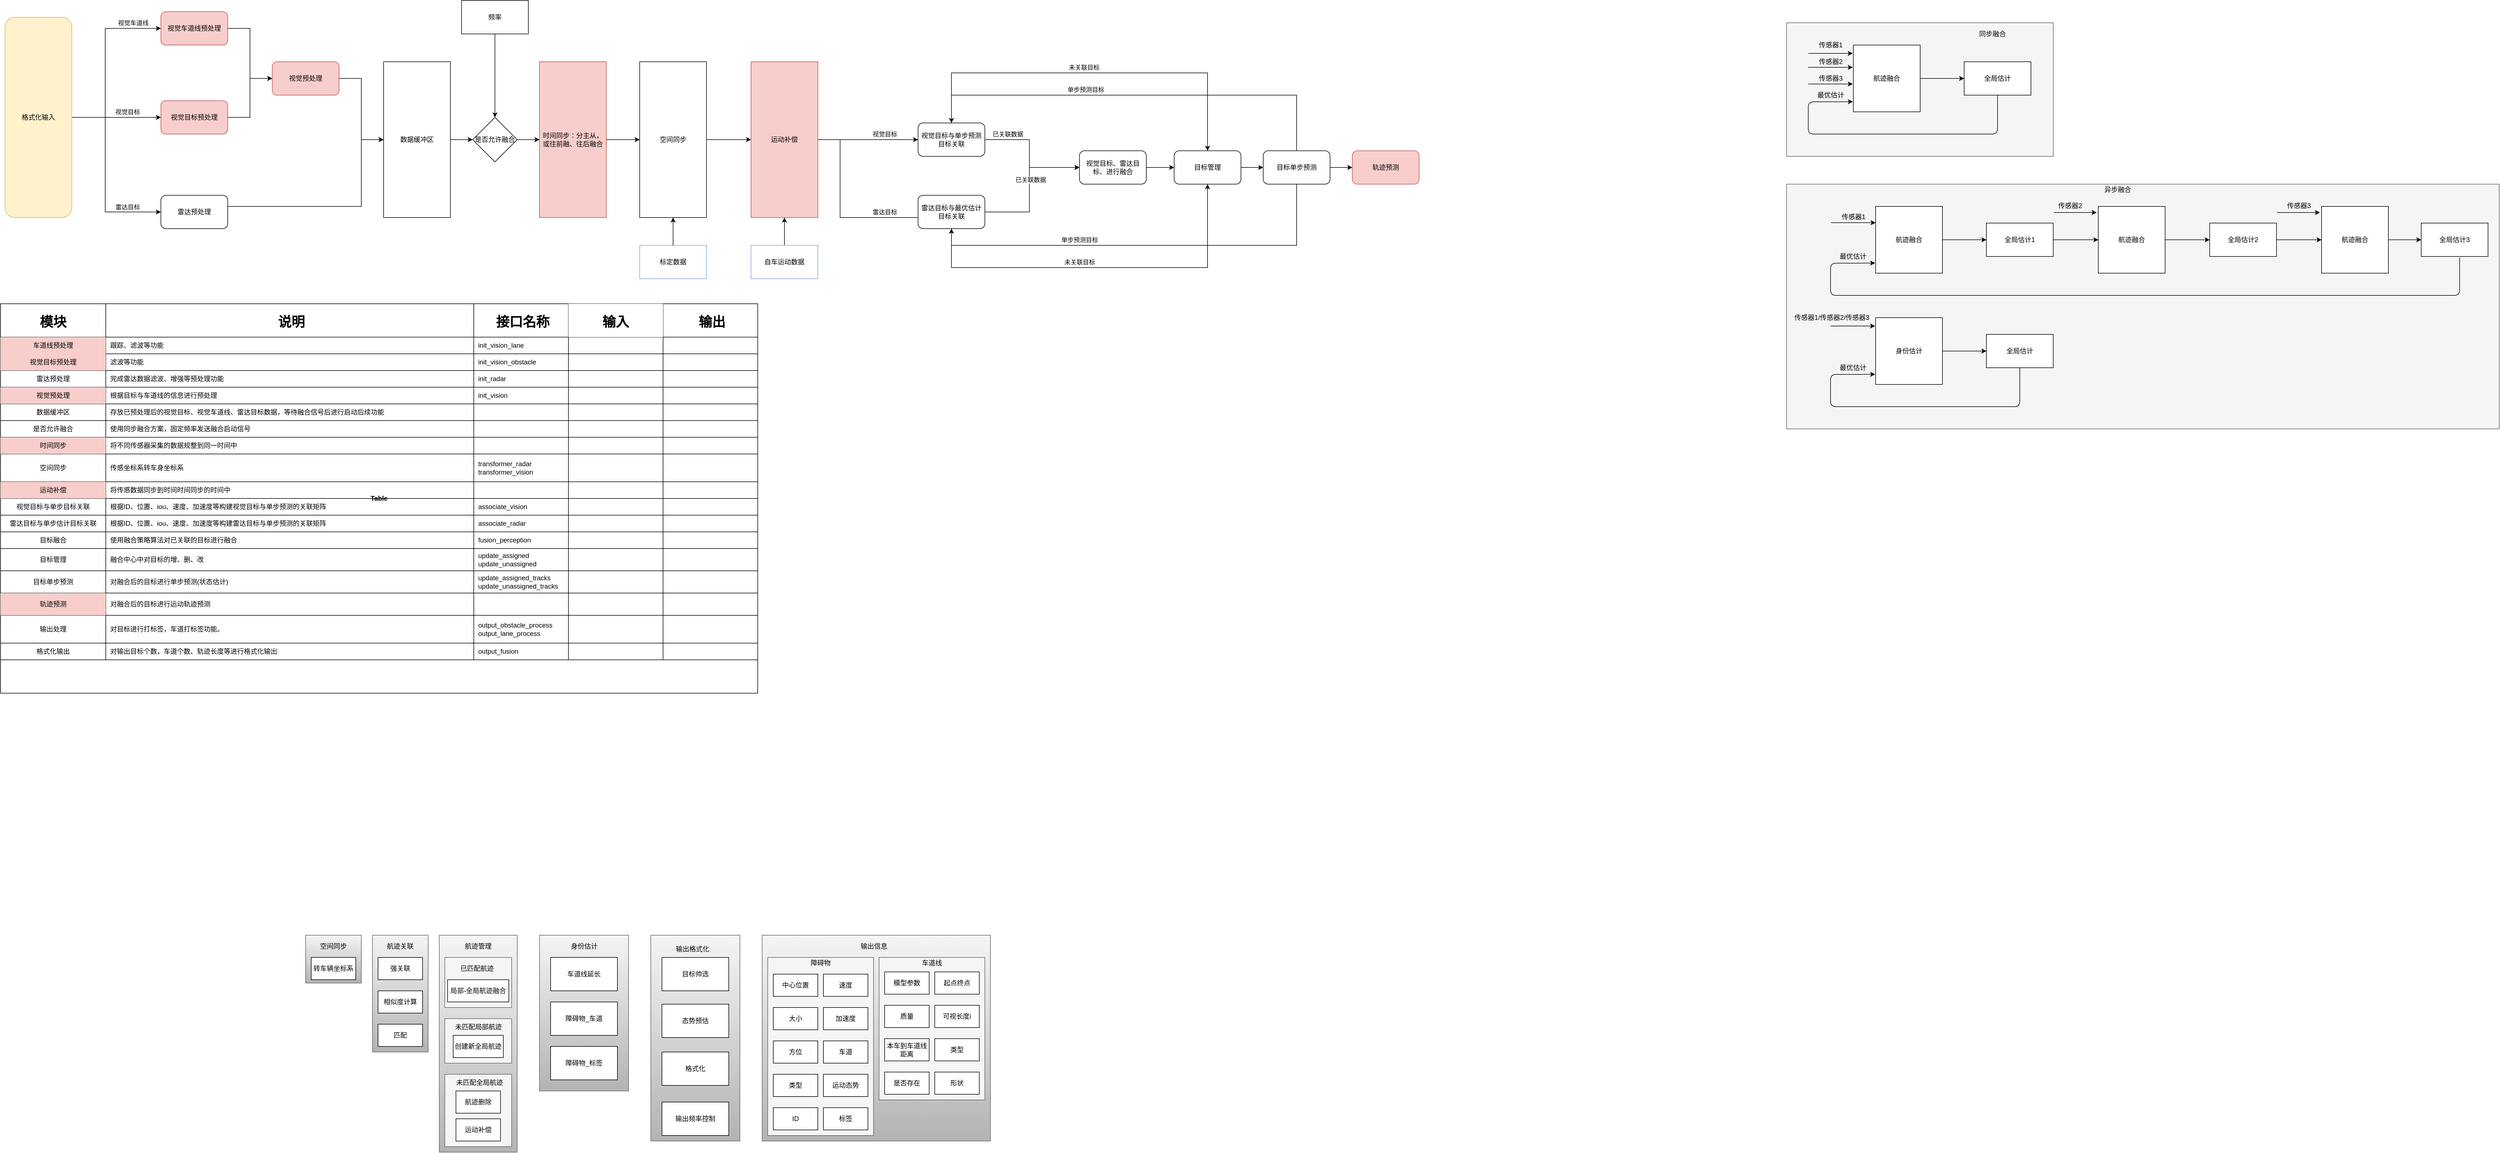 <mxfile version="14.7.0" type="github">
  <diagram id="tYAOXSe1ugyFTrOcEhq6" name="第 1 页">
    <mxGraphModel dx="1409" dy="733" grid="1" gridSize="10" guides="1" tooltips="1" connect="1" arrows="1" fold="1" page="1" pageScale="1" pageWidth="8000" pageHeight="4681" background="none" math="0" shadow="0">
      <root>
        <mxCell id="0" />
        <mxCell id="1" parent="0" />
        <mxCell id="1P6DrTnQSgqbbItH3dGf-207" value="" style="rounded=0;whiteSpace=wrap;html=1;gradientColor=#b3b3b3;fillColor=#f5f5f5;strokeColor=#666666;" vertex="1" parent="1">
          <mxGeometry x="780" y="1800" width="100" height="86" as="geometry" />
        </mxCell>
        <mxCell id="p5pBbZ0yBpqNF_2-EAFT-9" style="edgeStyle=orthogonalEdgeStyle;rounded=0;orthogonalLoop=1;jettySize=auto;html=1;entryX=0;entryY=0.5;entryDx=0;entryDy=0;" parent="1" source="VZLRnFolR8Kp3jFQuF8l-5" target="VZLRnFolR8Kp3jFQuF8l-9" edge="1">
          <mxGeometry relative="1" as="geometry">
            <Array as="points">
              <mxPoint x="680" y="330" />
              <mxPoint x="680" y="260" />
            </Array>
          </mxGeometry>
        </mxCell>
        <mxCell id="VZLRnFolR8Kp3jFQuF8l-5" value="视觉目标预处理" style="rounded=1;whiteSpace=wrap;html=1;fillColor=#f8cecc;strokeColor=#b85450;" parent="1" vertex="1">
          <mxGeometry x="520" y="300" width="120" height="60" as="geometry" />
        </mxCell>
        <mxCell id="p5pBbZ0yBpqNF_2-EAFT-87" style="edgeStyle=orthogonalEdgeStyle;rounded=0;orthogonalLoop=1;jettySize=auto;html=1;entryX=0;entryY=0.5;entryDx=0;entryDy=0;" parent="1" source="VZLRnFolR8Kp3jFQuF8l-6" target="p5pBbZ0yBpqNF_2-EAFT-84" edge="1">
          <mxGeometry relative="1" as="geometry">
            <Array as="points">
              <mxPoint x="880" y="490" />
              <mxPoint x="880" y="370" />
            </Array>
          </mxGeometry>
        </mxCell>
        <mxCell id="VZLRnFolR8Kp3jFQuF8l-6" value="雷达预处理" style="rounded=1;whiteSpace=wrap;html=1;" parent="1" vertex="1">
          <mxGeometry x="520" y="470" width="120" height="60" as="geometry" />
        </mxCell>
        <mxCell id="p5pBbZ0yBpqNF_2-EAFT-8" style="edgeStyle=orthogonalEdgeStyle;rounded=0;orthogonalLoop=1;jettySize=auto;html=1;entryX=0;entryY=0.5;entryDx=0;entryDy=0;" parent="1" source="VZLRnFolR8Kp3jFQuF8l-7" target="VZLRnFolR8Kp3jFQuF8l-9" edge="1">
          <mxGeometry relative="1" as="geometry">
            <Array as="points">
              <mxPoint x="680" y="170" />
              <mxPoint x="680" y="260" />
            </Array>
          </mxGeometry>
        </mxCell>
        <mxCell id="VZLRnFolR8Kp3jFQuF8l-7" value="视觉车道线预处理" style="rounded=1;whiteSpace=wrap;html=1;fillColor=#f8cecc;strokeColor=#b85450;" parent="1" vertex="1">
          <mxGeometry x="520" y="140" width="120" height="60" as="geometry" />
        </mxCell>
        <mxCell id="p5pBbZ0yBpqNF_2-EAFT-12" value="" style="edgeStyle=orthogonalEdgeStyle;rounded=0;orthogonalLoop=1;jettySize=auto;html=1;" parent="1" source="VZLRnFolR8Kp3jFQuF8l-8" target="VZLRnFolR8Kp3jFQuF8l-10" edge="1">
          <mxGeometry relative="1" as="geometry" />
        </mxCell>
        <mxCell id="VZLRnFolR8Kp3jFQuF8l-8" value="时间同步：分主从，或往前融、往后融合" style="rounded=0;whiteSpace=wrap;html=1;fillColor=#f8cecc;strokeColor=#b85450;" parent="1" vertex="1">
          <mxGeometry x="1200" y="230" width="120" height="280" as="geometry" />
        </mxCell>
        <mxCell id="p5pBbZ0yBpqNF_2-EAFT-86" value="" style="edgeStyle=orthogonalEdgeStyle;rounded=0;orthogonalLoop=1;jettySize=auto;html=1;" parent="1" source="VZLRnFolR8Kp3jFQuF8l-9" target="p5pBbZ0yBpqNF_2-EAFT-84" edge="1">
          <mxGeometry relative="1" as="geometry">
            <Array as="points">
              <mxPoint x="880" y="260" />
              <mxPoint x="880" y="370" />
            </Array>
          </mxGeometry>
        </mxCell>
        <mxCell id="VZLRnFolR8Kp3jFQuF8l-9" value="视觉预处理" style="rounded=1;whiteSpace=wrap;html=1;fillColor=#f8cecc;strokeColor=#b85450;" parent="1" vertex="1">
          <mxGeometry x="720" y="230" width="120" height="60" as="geometry" />
        </mxCell>
        <mxCell id="p5pBbZ0yBpqNF_2-EAFT-13" value="" style="edgeStyle=orthogonalEdgeStyle;rounded=0;orthogonalLoop=1;jettySize=auto;html=1;" parent="1" source="VZLRnFolR8Kp3jFQuF8l-10" target="VZLRnFolR8Kp3jFQuF8l-11" edge="1">
          <mxGeometry relative="1" as="geometry" />
        </mxCell>
        <mxCell id="VZLRnFolR8Kp3jFQuF8l-10" value="空间同步" style="rounded=0;whiteSpace=wrap;html=1;" parent="1" vertex="1">
          <mxGeometry x="1380" y="230" width="120" height="280" as="geometry" />
        </mxCell>
        <mxCell id="p5pBbZ0yBpqNF_2-EAFT-16" style="edgeStyle=orthogonalEdgeStyle;rounded=0;orthogonalLoop=1;jettySize=auto;html=1;" parent="1" source="VZLRnFolR8Kp3jFQuF8l-11" edge="1">
          <mxGeometry relative="1" as="geometry">
            <mxPoint x="1980" y="510" as="targetPoint" />
            <Array as="points">
              <mxPoint x="1740" y="370" />
              <mxPoint x="1740" y="510" />
            </Array>
          </mxGeometry>
        </mxCell>
        <mxCell id="p5pBbZ0yBpqNF_2-EAFT-145" value="雷达目标" style="edgeLabel;html=1;align=center;verticalAlign=middle;resizable=0;points=[];fontColor=#000000;" parent="p5pBbZ0yBpqNF_2-EAFT-16" vertex="1" connectable="0">
          <mxGeometry x="0.385" relative="1" as="geometry">
            <mxPoint x="-31" y="-10" as="offset" />
          </mxGeometry>
        </mxCell>
        <mxCell id="p5pBbZ0yBpqNF_2-EAFT-143" style="edgeStyle=orthogonalEdgeStyle;rounded=0;orthogonalLoop=1;jettySize=auto;html=1;entryX=0;entryY=0.5;entryDx=0;entryDy=0;fontColor=#000000;" parent="1" source="VZLRnFolR8Kp3jFQuF8l-11" target="VZLRnFolR8Kp3jFQuF8l-15" edge="1">
          <mxGeometry relative="1" as="geometry" />
        </mxCell>
        <mxCell id="p5pBbZ0yBpqNF_2-EAFT-144" value="视觉目标" style="edgeLabel;html=1;align=center;verticalAlign=middle;resizable=0;points=[];fontColor=#000000;" parent="p5pBbZ0yBpqNF_2-EAFT-143" vertex="1" connectable="0">
          <mxGeometry x="0.099" y="2" relative="1" as="geometry">
            <mxPoint x="21" y="-8" as="offset" />
          </mxGeometry>
        </mxCell>
        <mxCell id="VZLRnFolR8Kp3jFQuF8l-11" value="运动补偿" style="rounded=0;whiteSpace=wrap;html=1;fillColor=#f8cecc;strokeColor=#b85450;" parent="1" vertex="1">
          <mxGeometry x="1580" y="230" width="120" height="280" as="geometry" />
        </mxCell>
        <mxCell id="p5pBbZ0yBpqNF_2-EAFT-20" value="" style="edgeStyle=orthogonalEdgeStyle;rounded=0;orthogonalLoop=1;jettySize=auto;html=1;" parent="1" source="VZLRnFolR8Kp3jFQuF8l-15" target="VZLRnFolR8Kp3jFQuF8l-17" edge="1">
          <mxGeometry relative="1" as="geometry">
            <Array as="points">
              <mxPoint x="2080" y="370" />
              <mxPoint x="2080" y="420" />
            </Array>
          </mxGeometry>
        </mxCell>
        <mxCell id="p5pBbZ0yBpqNF_2-EAFT-36" value="已关联数据" style="edgeLabel;html=1;align=center;verticalAlign=middle;resizable=0;points=[];" parent="p5pBbZ0yBpqNF_2-EAFT-20" vertex="1" connectable="0">
          <mxGeometry x="-0.483" relative="1" as="geometry">
            <mxPoint x="-16" y="-10" as="offset" />
          </mxGeometry>
        </mxCell>
        <mxCell id="p5pBbZ0yBpqNF_2-EAFT-93" style="edgeStyle=orthogonalEdgeStyle;rounded=0;orthogonalLoop=1;jettySize=auto;html=1;entryX=0.5;entryY=0;entryDx=0;entryDy=0;" parent="1" source="VZLRnFolR8Kp3jFQuF8l-15" target="VZLRnFolR8Kp3jFQuF8l-18" edge="1">
          <mxGeometry relative="1" as="geometry">
            <Array as="points">
              <mxPoint x="1940" y="250" />
              <mxPoint x="2400" y="250" />
            </Array>
          </mxGeometry>
        </mxCell>
        <mxCell id="p5pBbZ0yBpqNF_2-EAFT-94" value="未关联目标" style="edgeLabel;html=1;align=center;verticalAlign=middle;resizable=0;points=[];" parent="p5pBbZ0yBpqNF_2-EAFT-93" vertex="1" connectable="0">
          <mxGeometry x="-0.175" y="-1" relative="1" as="geometry">
            <mxPoint x="43" y="-11" as="offset" />
          </mxGeometry>
        </mxCell>
        <mxCell id="VZLRnFolR8Kp3jFQuF8l-15" value="视觉目标与单步预测目标关联" style="rounded=1;whiteSpace=wrap;html=1;" parent="1" vertex="1">
          <mxGeometry x="1880" y="340" width="120" height="60" as="geometry" />
        </mxCell>
        <mxCell id="p5pBbZ0yBpqNF_2-EAFT-39" style="edgeStyle=orthogonalEdgeStyle;rounded=0;orthogonalLoop=1;jettySize=auto;html=1;entryX=0;entryY=0.5;entryDx=0;entryDy=0;" parent="1" source="VZLRnFolR8Kp3jFQuF8l-16" target="VZLRnFolR8Kp3jFQuF8l-17" edge="1">
          <mxGeometry relative="1" as="geometry">
            <Array as="points">
              <mxPoint x="2080" y="500" />
              <mxPoint x="2080" y="420" />
            </Array>
          </mxGeometry>
        </mxCell>
        <mxCell id="p5pBbZ0yBpqNF_2-EAFT-40" value="已关联数据" style="edgeLabel;html=1;align=center;verticalAlign=middle;resizable=0;points=[];" parent="p5pBbZ0yBpqNF_2-EAFT-39" vertex="1" connectable="0">
          <mxGeometry x="0.103" y="-2" relative="1" as="geometry">
            <mxPoint as="offset" />
          </mxGeometry>
        </mxCell>
        <mxCell id="p5pBbZ0yBpqNF_2-EAFT-146" style="edgeStyle=orthogonalEdgeStyle;rounded=0;orthogonalLoop=1;jettySize=auto;html=1;fontColor=#000000;" parent="1" source="VZLRnFolR8Kp3jFQuF8l-16" target="VZLRnFolR8Kp3jFQuF8l-18" edge="1">
          <mxGeometry relative="1" as="geometry">
            <Array as="points">
              <mxPoint x="1940" y="600" />
              <mxPoint x="2400" y="600" />
            </Array>
          </mxGeometry>
        </mxCell>
        <mxCell id="p5pBbZ0yBpqNF_2-EAFT-147" value="未关联目标" style="edgeLabel;html=1;align=center;verticalAlign=middle;resizable=0;points=[];fontColor=#000000;" parent="p5pBbZ0yBpqNF_2-EAFT-146" vertex="1" connectable="0">
          <mxGeometry x="-0.162" y="-1" relative="1" as="geometry">
            <mxPoint x="15" y="-11" as="offset" />
          </mxGeometry>
        </mxCell>
        <mxCell id="VZLRnFolR8Kp3jFQuF8l-16" value="雷达目标与最优估计目标关联" style="rounded=1;whiteSpace=wrap;html=1;" parent="1" vertex="1">
          <mxGeometry x="1880" y="470" width="120" height="60" as="geometry" />
        </mxCell>
        <mxCell id="p5pBbZ0yBpqNF_2-EAFT-22" value="" style="edgeStyle=orthogonalEdgeStyle;rounded=0;orthogonalLoop=1;jettySize=auto;html=1;" parent="1" source="VZLRnFolR8Kp3jFQuF8l-17" target="VZLRnFolR8Kp3jFQuF8l-18" edge="1">
          <mxGeometry relative="1" as="geometry" />
        </mxCell>
        <mxCell id="VZLRnFolR8Kp3jFQuF8l-17" value="视觉目标、雷达目标、进行融合" style="rounded=1;whiteSpace=wrap;html=1;" parent="1" vertex="1">
          <mxGeometry x="2170" y="390" width="120" height="60" as="geometry" />
        </mxCell>
        <mxCell id="p5pBbZ0yBpqNF_2-EAFT-23" value="" style="edgeStyle=orthogonalEdgeStyle;rounded=0;orthogonalLoop=1;jettySize=auto;html=1;" parent="1" source="VZLRnFolR8Kp3jFQuF8l-18" target="VZLRnFolR8Kp3jFQuF8l-20" edge="1">
          <mxGeometry relative="1" as="geometry" />
        </mxCell>
        <mxCell id="VZLRnFolR8Kp3jFQuF8l-18" value="目标管理" style="rounded=1;whiteSpace=wrap;html=1;" parent="1" vertex="1">
          <mxGeometry x="2340" y="390" width="120" height="60" as="geometry" />
        </mxCell>
        <mxCell id="p5pBbZ0yBpqNF_2-EAFT-24" value="" style="edgeStyle=orthogonalEdgeStyle;rounded=0;orthogonalLoop=1;jettySize=auto;html=1;" parent="1" source="VZLRnFolR8Kp3jFQuF8l-20" target="VZLRnFolR8Kp3jFQuF8l-21" edge="1">
          <mxGeometry relative="1" as="geometry" />
        </mxCell>
        <mxCell id="p5pBbZ0yBpqNF_2-EAFT-27" style="edgeStyle=orthogonalEdgeStyle;rounded=0;orthogonalLoop=1;jettySize=auto;html=1;entryX=0.5;entryY=0;entryDx=0;entryDy=0;" parent="1" source="VZLRnFolR8Kp3jFQuF8l-20" target="VZLRnFolR8Kp3jFQuF8l-15" edge="1">
          <mxGeometry relative="1" as="geometry">
            <Array as="points">
              <mxPoint x="2560" y="290" />
              <mxPoint x="1940" y="290" />
            </Array>
          </mxGeometry>
        </mxCell>
        <mxCell id="p5pBbZ0yBpqNF_2-EAFT-35" value="单步预测目标" style="edgeLabel;html=1;align=center;verticalAlign=middle;resizable=0;points=[];" parent="p5pBbZ0yBpqNF_2-EAFT-27" vertex="1" connectable="0">
          <mxGeometry x="0.245" y="-2" relative="1" as="geometry">
            <mxPoint y="-8" as="offset" />
          </mxGeometry>
        </mxCell>
        <mxCell id="p5pBbZ0yBpqNF_2-EAFT-28" style="edgeStyle=orthogonalEdgeStyle;rounded=0;orthogonalLoop=1;jettySize=auto;html=1;entryX=0.5;entryY=1;entryDx=0;entryDy=0;" parent="1" source="VZLRnFolR8Kp3jFQuF8l-20" target="VZLRnFolR8Kp3jFQuF8l-16" edge="1">
          <mxGeometry relative="1" as="geometry">
            <Array as="points">
              <mxPoint x="2560" y="560" />
              <mxPoint x="1940" y="560" />
            </Array>
          </mxGeometry>
        </mxCell>
        <mxCell id="p5pBbZ0yBpqNF_2-EAFT-41" value="单步预测目标" style="edgeLabel;html=1;align=center;verticalAlign=middle;resizable=0;points=[];" parent="p5pBbZ0yBpqNF_2-EAFT-28" vertex="1" connectable="0">
          <mxGeometry x="0.424" y="1" relative="1" as="geometry">
            <mxPoint x="41" y="-11" as="offset" />
          </mxGeometry>
        </mxCell>
        <mxCell id="VZLRnFolR8Kp3jFQuF8l-20" value="目标单步预测" style="rounded=1;whiteSpace=wrap;html=1;" parent="1" vertex="1">
          <mxGeometry x="2500" y="390" width="120" height="60" as="geometry" />
        </mxCell>
        <mxCell id="VZLRnFolR8Kp3jFQuF8l-21" value="轨迹预测" style="rounded=1;whiteSpace=wrap;html=1;fillColor=#f8cecc;strokeColor=#b85450;" parent="1" vertex="1">
          <mxGeometry x="2660" y="390" width="120" height="60" as="geometry" />
        </mxCell>
        <mxCell id="p5pBbZ0yBpqNF_2-EAFT-1" style="edgeStyle=orthogonalEdgeStyle;rounded=0;orthogonalLoop=1;jettySize=auto;html=1;entryX=0;entryY=0.5;entryDx=0;entryDy=0;" parent="1" source="VZLRnFolR8Kp3jFQuF8l-23" target="VZLRnFolR8Kp3jFQuF8l-7" edge="1">
          <mxGeometry relative="1" as="geometry">
            <mxPoint x="550" y="170" as="targetPoint" />
            <Array as="points">
              <mxPoint x="420" y="330" />
              <mxPoint x="420" y="170" />
            </Array>
          </mxGeometry>
        </mxCell>
        <mxCell id="p5pBbZ0yBpqNF_2-EAFT-97" value="视觉车道线" style="edgeLabel;html=1;align=center;verticalAlign=middle;resizable=0;points=[];" parent="p5pBbZ0yBpqNF_2-EAFT-1" vertex="1" connectable="0">
          <mxGeometry x="0.49" y="3" relative="1" as="geometry">
            <mxPoint x="31" y="-7" as="offset" />
          </mxGeometry>
        </mxCell>
        <mxCell id="p5pBbZ0yBpqNF_2-EAFT-3" style="edgeStyle=orthogonalEdgeStyle;rounded=0;orthogonalLoop=1;jettySize=auto;html=1;entryX=0;entryY=0.5;entryDx=0;entryDy=0;" parent="1" source="VZLRnFolR8Kp3jFQuF8l-23" target="VZLRnFolR8Kp3jFQuF8l-6" edge="1">
          <mxGeometry relative="1" as="geometry">
            <mxPoint x="490" y="500" as="targetPoint" />
            <Array as="points">
              <mxPoint x="420" y="330" />
              <mxPoint x="420" y="500" />
            </Array>
          </mxGeometry>
        </mxCell>
        <mxCell id="p5pBbZ0yBpqNF_2-EAFT-99" value="雷达目标" style="edgeLabel;html=1;align=center;verticalAlign=middle;resizable=0;points=[];" parent="p5pBbZ0yBpqNF_2-EAFT-3" vertex="1" connectable="0">
          <mxGeometry x="0.299" y="1" relative="1" as="geometry">
            <mxPoint x="39" y="6" as="offset" />
          </mxGeometry>
        </mxCell>
        <mxCell id="p5pBbZ0yBpqNF_2-EAFT-167" style="edgeStyle=orthogonalEdgeStyle;rounded=0;orthogonalLoop=1;jettySize=auto;html=1;entryX=0;entryY=0.5;entryDx=0;entryDy=0;fontColor=#000000;" parent="1" source="VZLRnFolR8Kp3jFQuF8l-23" target="VZLRnFolR8Kp3jFQuF8l-5" edge="1">
          <mxGeometry relative="1" as="geometry" />
        </mxCell>
        <mxCell id="p5pBbZ0yBpqNF_2-EAFT-168" value="视觉目标" style="edgeLabel;html=1;align=center;verticalAlign=middle;resizable=0;points=[];fontColor=#000000;" parent="p5pBbZ0yBpqNF_2-EAFT-167" vertex="1" connectable="0">
          <mxGeometry x="0.197" y="1" relative="1" as="geometry">
            <mxPoint x="4" y="-9" as="offset" />
          </mxGeometry>
        </mxCell>
        <mxCell id="VZLRnFolR8Kp3jFQuF8l-23" value="格式化输入" style="rounded=1;whiteSpace=wrap;html=1;fillColor=#fff2cc;strokeColor=#d6b656;" parent="1" vertex="1">
          <mxGeometry x="240" y="150" width="120" height="360" as="geometry" />
        </mxCell>
        <mxCell id="p5pBbZ0yBpqNF_2-EAFT-90" value="" style="edgeStyle=orthogonalEdgeStyle;rounded=0;orthogonalLoop=1;jettySize=auto;html=1;" parent="1" source="p5pBbZ0yBpqNF_2-EAFT-44" target="VZLRnFolR8Kp3jFQuF8l-8" edge="1">
          <mxGeometry relative="1" as="geometry" />
        </mxCell>
        <mxCell id="p5pBbZ0yBpqNF_2-EAFT-44" value="是否允许融合" style="rhombus;whiteSpace=wrap;html=1;" parent="1" vertex="1">
          <mxGeometry x="1080" y="330" width="80" height="80" as="geometry" />
        </mxCell>
        <mxCell id="p5pBbZ0yBpqNF_2-EAFT-89" value="" style="edgeStyle=orthogonalEdgeStyle;rounded=0;orthogonalLoop=1;jettySize=auto;html=1;" parent="1" source="p5pBbZ0yBpqNF_2-EAFT-84" target="p5pBbZ0yBpqNF_2-EAFT-44" edge="1">
          <mxGeometry relative="1" as="geometry" />
        </mxCell>
        <mxCell id="p5pBbZ0yBpqNF_2-EAFT-84" value="数据缓冲区" style="rounded=0;whiteSpace=wrap;html=1;" parent="1" vertex="1">
          <mxGeometry x="920" y="230" width="120" height="280" as="geometry" />
        </mxCell>
        <mxCell id="p5pBbZ0yBpqNF_2-EAFT-91" style="edgeStyle=orthogonalEdgeStyle;rounded=0;orthogonalLoop=1;jettySize=auto;html=1;entryX=0.5;entryY=0;entryDx=0;entryDy=0;" parent="1" source="p5pBbZ0yBpqNF_2-EAFT-88" target="p5pBbZ0yBpqNF_2-EAFT-44" edge="1">
          <mxGeometry relative="1" as="geometry" />
        </mxCell>
        <mxCell id="p5pBbZ0yBpqNF_2-EAFT-88" value="频率" style="rounded=0;whiteSpace=wrap;html=1;" parent="1" vertex="1">
          <mxGeometry x="1060" y="120" width="120" height="60" as="geometry" />
        </mxCell>
        <mxCell id="p5pBbZ0yBpqNF_2-EAFT-193" style="edgeStyle=orthogonalEdgeStyle;rounded=0;orthogonalLoop=1;jettySize=auto;html=1;entryX=0.5;entryY=1;entryDx=0;entryDy=0;fontFamily=Helvetica;fontColor=#000000;" parent="1" source="p5pBbZ0yBpqNF_2-EAFT-192" target="VZLRnFolR8Kp3jFQuF8l-10" edge="1">
          <mxGeometry relative="1" as="geometry" />
        </mxCell>
        <mxCell id="p5pBbZ0yBpqNF_2-EAFT-192" value="标定数据" style="rounded=0;whiteSpace=wrap;html=1;fontFamily=Helvetica;fontColor=#000000;strokeColor=#7EA6E0;align=center;" parent="1" vertex="1">
          <mxGeometry x="1380" y="560" width="120" height="60" as="geometry" />
        </mxCell>
        <mxCell id="p5pBbZ0yBpqNF_2-EAFT-196" style="edgeStyle=orthogonalEdgeStyle;rounded=0;orthogonalLoop=1;jettySize=auto;html=1;entryX=0.5;entryY=1;entryDx=0;entryDy=0;fontFamily=Helvetica;fontColor=#000000;" parent="1" source="p5pBbZ0yBpqNF_2-EAFT-195" target="VZLRnFolR8Kp3jFQuF8l-11" edge="1">
          <mxGeometry relative="1" as="geometry" />
        </mxCell>
        <mxCell id="p5pBbZ0yBpqNF_2-EAFT-195" value="自车运动数据" style="rounded=0;whiteSpace=wrap;html=1;fontFamily=Helvetica;fontColor=#000000;strokeColor=#7EA6E0;align=center;" parent="1" vertex="1">
          <mxGeometry x="1580" y="560" width="120" height="60" as="geometry" />
        </mxCell>
        <mxCell id="p5pBbZ0yBpqNF_2-EAFT-197" value="Table" style="shape=table;html=1;whiteSpace=wrap;startSize=0;container=1;collapsible=0;childLayout=tableLayout;fixedRows=1;rowLines=0;fontStyle=1;align=center;fontFamily=Helvetica;fontColor=#000000;strokeColor=#000000;strokeWidth=1;" parent="1" vertex="1">
          <mxGeometry x="232" y="665" width="1360" height="700.0" as="geometry" />
        </mxCell>
        <mxCell id="p5pBbZ0yBpqNF_2-EAFT-198" value="" style="shape=partialRectangle;html=1;whiteSpace=wrap;collapsible=0;dropTarget=0;pointerEvents=0;fillColor=none;top=0;left=0;bottom=1;right=0;points=[[0,0.5],[1,0.5]];portConstraint=eastwest;" parent="p5pBbZ0yBpqNF_2-EAFT-197" vertex="1">
          <mxGeometry width="1360" height="60" as="geometry" />
        </mxCell>
        <mxCell id="p5pBbZ0yBpqNF_2-EAFT-199" value="&lt;h1&gt;&lt;font face=&quot;Tahoma&quot;&gt;模块&lt;/font&gt;&lt;/h1&gt;" style="shape=partialRectangle;html=1;whiteSpace=wrap;connectable=0;fillColor=none;top=0;left=0;bottom=0;right=0;overflow=hidden;" parent="p5pBbZ0yBpqNF_2-EAFT-198" vertex="1">
          <mxGeometry width="189" height="60" as="geometry" />
        </mxCell>
        <mxCell id="p5pBbZ0yBpqNF_2-EAFT-200" value="&lt;h1 align=&quot;center&quot;&gt;说明&lt;/h1&gt;" style="shape=partialRectangle;html=1;whiteSpace=wrap;connectable=0;fillColor=none;top=0;left=0;bottom=0;right=0;align=center;spacingLeft=6;overflow=hidden;" parent="p5pBbZ0yBpqNF_2-EAFT-198" vertex="1">
          <mxGeometry x="189" width="661" height="60" as="geometry" />
        </mxCell>
        <mxCell id="p5pBbZ0yBpqNF_2-EAFT-225" value="&lt;h1 align=&quot;center&quot;&gt;接口名称&lt;/h1&gt;" style="shape=partialRectangle;html=1;whiteSpace=wrap;connectable=0;fillColor=none;top=0;left=0;bottom=0;right=0;align=center;spacingLeft=6;overflow=hidden;" parent="p5pBbZ0yBpqNF_2-EAFT-198" vertex="1">
          <mxGeometry x="850" width="170" height="60" as="geometry" />
        </mxCell>
        <mxCell id="p5pBbZ0yBpqNF_2-EAFT-310" value="&lt;h1&gt;输入&lt;/h1&gt;" style="shape=partialRectangle;html=1;whiteSpace=wrap;connectable=0;fillColor=#ffffff;top=0;left=0;bottom=0;right=0;align=center;overflow=hidden;fontStyle=1;strokeWidth=1;startSize=0;fontFamily=Helvetica;" parent="p5pBbZ0yBpqNF_2-EAFT-198" vertex="1">
          <mxGeometry x="1020" width="170" height="60" as="geometry" />
        </mxCell>
        <mxCell id="p5pBbZ0yBpqNF_2-EAFT-292" value="&lt;h1&gt;输出&lt;/h1&gt;" style="shape=partialRectangle;html=1;whiteSpace=wrap;connectable=0;fillColor=none;top=0;left=0;bottom=0;right=0;align=center;spacingLeft=6;overflow=hidden;" parent="p5pBbZ0yBpqNF_2-EAFT-198" vertex="1">
          <mxGeometry x="1190" width="170" height="60" as="geometry" />
        </mxCell>
        <mxCell id="p5pBbZ0yBpqNF_2-EAFT-222" style="shape=partialRectangle;html=1;whiteSpace=wrap;collapsible=0;dropTarget=0;pointerEvents=0;fillColor=none;top=0;left=0;bottom=1;right=0;points=[[0,0.5],[1,0.5]];portConstraint=eastwest;" parent="p5pBbZ0yBpqNF_2-EAFT-197" vertex="1">
          <mxGeometry y="60" width="1360" height="30" as="geometry" />
        </mxCell>
        <mxCell id="p5pBbZ0yBpqNF_2-EAFT-223" value="车道线预处理" style="shape=partialRectangle;html=1;whiteSpace=wrap;connectable=0;fillColor=#f8cecc;top=0;left=0;bottom=0;right=0;overflow=hidden;strokeColor=#b85450;" parent="p5pBbZ0yBpqNF_2-EAFT-222" vertex="1">
          <mxGeometry width="189" height="30" as="geometry" />
        </mxCell>
        <mxCell id="p5pBbZ0yBpqNF_2-EAFT-224" value="跟踪、滤波等功能" style="shape=partialRectangle;html=1;whiteSpace=wrap;connectable=0;fillColor=none;top=0;left=0;bottom=0;right=0;align=left;spacingLeft=6;overflow=hidden;" parent="p5pBbZ0yBpqNF_2-EAFT-222" vertex="1">
          <mxGeometry x="189" width="661" height="30" as="geometry" />
        </mxCell>
        <mxCell id="p5pBbZ0yBpqNF_2-EAFT-226" value="init_vision_lane" style="shape=partialRectangle;html=1;whiteSpace=wrap;connectable=0;fillColor=none;top=0;left=0;bottom=0;right=0;align=left;spacingLeft=6;overflow=hidden;" parent="p5pBbZ0yBpqNF_2-EAFT-222" vertex="1">
          <mxGeometry x="850" width="170" height="30" as="geometry" />
        </mxCell>
        <mxCell id="p5pBbZ0yBpqNF_2-EAFT-311" style="shape=partialRectangle;html=1;whiteSpace=wrap;connectable=0;fillColor=none;top=0;left=0;bottom=0;right=0;align=left;spacingLeft=6;overflow=hidden;" parent="p5pBbZ0yBpqNF_2-EAFT-222" vertex="1">
          <mxGeometry x="1020" width="170" height="30" as="geometry" />
        </mxCell>
        <mxCell id="p5pBbZ0yBpqNF_2-EAFT-293" style="shape=partialRectangle;html=1;whiteSpace=wrap;connectable=0;fillColor=none;top=0;left=0;bottom=0;right=0;align=left;spacingLeft=6;overflow=hidden;" parent="p5pBbZ0yBpqNF_2-EAFT-222" vertex="1">
          <mxGeometry x="1190" width="170" height="30" as="geometry" />
        </mxCell>
        <mxCell id="p5pBbZ0yBpqNF_2-EAFT-219" style="shape=partialRectangle;html=1;whiteSpace=wrap;collapsible=0;dropTarget=0;pointerEvents=0;fillColor=none;top=0;left=0;bottom=1;right=0;points=[[0,0.5],[1,0.5]];portConstraint=eastwest;" parent="p5pBbZ0yBpqNF_2-EAFT-197" vertex="1">
          <mxGeometry y="90" width="1360" height="30" as="geometry" />
        </mxCell>
        <mxCell id="p5pBbZ0yBpqNF_2-EAFT-220" value="视觉目标预处理" style="shape=partialRectangle;html=1;whiteSpace=wrap;connectable=0;fillColor=#f8cecc;top=0;left=0;bottom=0;right=0;overflow=hidden;strokeColor=#b85450;" parent="p5pBbZ0yBpqNF_2-EAFT-219" vertex="1">
          <mxGeometry width="189" height="30" as="geometry" />
        </mxCell>
        <mxCell id="p5pBbZ0yBpqNF_2-EAFT-221" value="滤波等功能" style="shape=partialRectangle;html=1;whiteSpace=wrap;connectable=0;fillColor=none;top=0;left=0;bottom=0;right=0;align=left;spacingLeft=6;overflow=hidden;" parent="p5pBbZ0yBpqNF_2-EAFT-219" vertex="1">
          <mxGeometry x="189" width="661" height="30" as="geometry" />
        </mxCell>
        <mxCell id="p5pBbZ0yBpqNF_2-EAFT-227" value="init_vision_obstacle" style="shape=partialRectangle;html=1;whiteSpace=wrap;connectable=0;fillColor=none;top=0;left=0;bottom=0;right=0;align=left;spacingLeft=6;overflow=hidden;" parent="p5pBbZ0yBpqNF_2-EAFT-219" vertex="1">
          <mxGeometry x="850" width="170" height="30" as="geometry" />
        </mxCell>
        <mxCell id="p5pBbZ0yBpqNF_2-EAFT-312" style="shape=partialRectangle;html=1;whiteSpace=wrap;connectable=0;fillColor=none;top=0;left=0;bottom=0;right=0;align=left;spacingLeft=6;overflow=hidden;" parent="p5pBbZ0yBpqNF_2-EAFT-219" vertex="1">
          <mxGeometry x="1020" width="170" height="30" as="geometry" />
        </mxCell>
        <mxCell id="p5pBbZ0yBpqNF_2-EAFT-294" style="shape=partialRectangle;html=1;whiteSpace=wrap;connectable=0;fillColor=none;top=0;left=0;bottom=0;right=0;align=left;spacingLeft=6;overflow=hidden;" parent="p5pBbZ0yBpqNF_2-EAFT-219" vertex="1">
          <mxGeometry x="1190" width="170" height="30" as="geometry" />
        </mxCell>
        <mxCell id="p5pBbZ0yBpqNF_2-EAFT-216" style="shape=partialRectangle;html=1;whiteSpace=wrap;collapsible=0;dropTarget=0;pointerEvents=0;fillColor=none;top=0;left=0;bottom=1;right=0;points=[[0,0.5],[1,0.5]];portConstraint=eastwest;" parent="p5pBbZ0yBpqNF_2-EAFT-197" vertex="1">
          <mxGeometry y="120" width="1360" height="30" as="geometry" />
        </mxCell>
        <mxCell id="p5pBbZ0yBpqNF_2-EAFT-217" value="雷达预处理" style="shape=partialRectangle;html=1;whiteSpace=wrap;connectable=0;fillColor=none;top=0;left=0;bottom=0;right=0;overflow=hidden;" parent="p5pBbZ0yBpqNF_2-EAFT-216" vertex="1">
          <mxGeometry width="189" height="30" as="geometry" />
        </mxCell>
        <mxCell id="p5pBbZ0yBpqNF_2-EAFT-218" value="完成雷达数据滤波、增强等预处理功能" style="shape=partialRectangle;html=1;whiteSpace=wrap;connectable=0;fillColor=none;top=0;left=0;bottom=0;right=0;align=left;spacingLeft=6;overflow=hidden;" parent="p5pBbZ0yBpqNF_2-EAFT-216" vertex="1">
          <mxGeometry x="189" width="661" height="30" as="geometry" />
        </mxCell>
        <mxCell id="p5pBbZ0yBpqNF_2-EAFT-228" value="init_radar" style="shape=partialRectangle;html=1;whiteSpace=wrap;connectable=0;fillColor=none;top=0;left=0;bottom=0;right=0;align=left;spacingLeft=6;overflow=hidden;" parent="p5pBbZ0yBpqNF_2-EAFT-216" vertex="1">
          <mxGeometry x="850" width="170" height="30" as="geometry" />
        </mxCell>
        <mxCell id="p5pBbZ0yBpqNF_2-EAFT-313" style="shape=partialRectangle;html=1;whiteSpace=wrap;connectable=0;fillColor=none;top=0;left=0;bottom=0;right=0;align=left;spacingLeft=6;overflow=hidden;" parent="p5pBbZ0yBpqNF_2-EAFT-216" vertex="1">
          <mxGeometry x="1020" width="170" height="30" as="geometry" />
        </mxCell>
        <mxCell id="p5pBbZ0yBpqNF_2-EAFT-295" style="shape=partialRectangle;html=1;whiteSpace=wrap;connectable=0;fillColor=none;top=0;left=0;bottom=0;right=0;align=left;spacingLeft=6;overflow=hidden;" parent="p5pBbZ0yBpqNF_2-EAFT-216" vertex="1">
          <mxGeometry x="1190" width="170" height="30" as="geometry" />
        </mxCell>
        <mxCell id="p5pBbZ0yBpqNF_2-EAFT-213" style="shape=partialRectangle;html=1;whiteSpace=wrap;collapsible=0;dropTarget=0;pointerEvents=0;fillColor=none;top=0;left=0;bottom=1;right=0;points=[[0,0.5],[1,0.5]];portConstraint=eastwest;" parent="p5pBbZ0yBpqNF_2-EAFT-197" vertex="1">
          <mxGeometry y="150" width="1360" height="30" as="geometry" />
        </mxCell>
        <mxCell id="p5pBbZ0yBpqNF_2-EAFT-214" value="视觉预处理" style="shape=partialRectangle;html=1;whiteSpace=wrap;connectable=0;fillColor=#f8cecc;top=0;left=0;bottom=0;right=0;overflow=hidden;strokeColor=#b85450;" parent="p5pBbZ0yBpqNF_2-EAFT-213" vertex="1">
          <mxGeometry width="189" height="30" as="geometry" />
        </mxCell>
        <mxCell id="p5pBbZ0yBpqNF_2-EAFT-215" value="根据目标与车道线的信息进行预处理" style="shape=partialRectangle;html=1;whiteSpace=wrap;connectable=0;fillColor=none;top=0;left=0;bottom=0;right=0;align=left;spacingLeft=6;overflow=hidden;" parent="p5pBbZ0yBpqNF_2-EAFT-213" vertex="1">
          <mxGeometry x="189" width="661" height="30" as="geometry" />
        </mxCell>
        <mxCell id="p5pBbZ0yBpqNF_2-EAFT-229" value="init_vision" style="shape=partialRectangle;html=1;whiteSpace=wrap;connectable=0;fillColor=none;top=0;left=0;bottom=0;right=0;align=left;spacingLeft=6;overflow=hidden;" parent="p5pBbZ0yBpqNF_2-EAFT-213" vertex="1">
          <mxGeometry x="850" width="170" height="30" as="geometry" />
        </mxCell>
        <mxCell id="p5pBbZ0yBpqNF_2-EAFT-314" style="shape=partialRectangle;html=1;whiteSpace=wrap;connectable=0;fillColor=none;top=0;left=0;bottom=0;right=0;align=left;spacingLeft=6;overflow=hidden;" parent="p5pBbZ0yBpqNF_2-EAFT-213" vertex="1">
          <mxGeometry x="1020" width="170" height="30" as="geometry" />
        </mxCell>
        <mxCell id="p5pBbZ0yBpqNF_2-EAFT-296" style="shape=partialRectangle;html=1;whiteSpace=wrap;connectable=0;fillColor=none;top=0;left=0;bottom=0;right=0;align=left;spacingLeft=6;overflow=hidden;" parent="p5pBbZ0yBpqNF_2-EAFT-213" vertex="1">
          <mxGeometry x="1190" width="170" height="30" as="geometry" />
        </mxCell>
        <mxCell id="p5pBbZ0yBpqNF_2-EAFT-210" style="shape=partialRectangle;html=1;whiteSpace=wrap;collapsible=0;dropTarget=0;pointerEvents=0;fillColor=none;top=0;left=0;bottom=1;right=0;points=[[0,0.5],[1,0.5]];portConstraint=eastwest;" parent="p5pBbZ0yBpqNF_2-EAFT-197" vertex="1">
          <mxGeometry y="180" width="1360" height="30" as="geometry" />
        </mxCell>
        <mxCell id="p5pBbZ0yBpqNF_2-EAFT-211" value="数据缓冲区" style="shape=partialRectangle;html=1;whiteSpace=wrap;connectable=0;fillColor=none;top=0;left=0;bottom=0;right=0;overflow=hidden;" parent="p5pBbZ0yBpqNF_2-EAFT-210" vertex="1">
          <mxGeometry width="189" height="30" as="geometry" />
        </mxCell>
        <mxCell id="p5pBbZ0yBpqNF_2-EAFT-212" value="存放已预处理后的视觉目标、视觉车道线、雷达目标数据，等待融合信号后进行启动后续功能" style="shape=partialRectangle;html=1;whiteSpace=wrap;connectable=0;fillColor=none;top=0;left=0;bottom=0;right=0;align=left;spacingLeft=6;overflow=hidden;" parent="p5pBbZ0yBpqNF_2-EAFT-210" vertex="1">
          <mxGeometry x="189" width="661" height="30" as="geometry" />
        </mxCell>
        <mxCell id="p5pBbZ0yBpqNF_2-EAFT-230" style="shape=partialRectangle;html=1;whiteSpace=wrap;connectable=0;fillColor=none;top=0;left=0;bottom=0;right=0;align=left;spacingLeft=6;overflow=hidden;" parent="p5pBbZ0yBpqNF_2-EAFT-210" vertex="1">
          <mxGeometry x="850" width="170" height="30" as="geometry" />
        </mxCell>
        <mxCell id="p5pBbZ0yBpqNF_2-EAFT-315" style="shape=partialRectangle;html=1;whiteSpace=wrap;connectable=0;fillColor=none;top=0;left=0;bottom=0;right=0;align=left;spacingLeft=6;overflow=hidden;" parent="p5pBbZ0yBpqNF_2-EAFT-210" vertex="1">
          <mxGeometry x="1020" width="170" height="30" as="geometry" />
        </mxCell>
        <mxCell id="p5pBbZ0yBpqNF_2-EAFT-297" style="shape=partialRectangle;html=1;whiteSpace=wrap;connectable=0;fillColor=none;top=0;left=0;bottom=0;right=0;align=left;spacingLeft=6;overflow=hidden;" parent="p5pBbZ0yBpqNF_2-EAFT-210" vertex="1">
          <mxGeometry x="1190" width="170" height="30" as="geometry" />
        </mxCell>
        <mxCell id="p5pBbZ0yBpqNF_2-EAFT-207" style="shape=partialRectangle;html=1;whiteSpace=wrap;collapsible=0;dropTarget=0;pointerEvents=0;fillColor=none;top=0;left=0;bottom=1;right=0;points=[[0,0.5],[1,0.5]];portConstraint=eastwest;" parent="p5pBbZ0yBpqNF_2-EAFT-197" vertex="1">
          <mxGeometry y="210" width="1360" height="30" as="geometry" />
        </mxCell>
        <mxCell id="p5pBbZ0yBpqNF_2-EAFT-208" value="是否允许融合" style="shape=partialRectangle;html=1;whiteSpace=wrap;connectable=0;fillColor=none;top=0;left=0;bottom=0;right=0;overflow=hidden;" parent="p5pBbZ0yBpqNF_2-EAFT-207" vertex="1">
          <mxGeometry width="189" height="30" as="geometry" />
        </mxCell>
        <mxCell id="p5pBbZ0yBpqNF_2-EAFT-209" value="使用同步融合方案，固定频率发送融合启动信号" style="shape=partialRectangle;html=1;whiteSpace=wrap;connectable=0;fillColor=none;top=0;left=0;bottom=0;right=0;align=left;spacingLeft=6;overflow=hidden;" parent="p5pBbZ0yBpqNF_2-EAFT-207" vertex="1">
          <mxGeometry x="189" width="661" height="30" as="geometry" />
        </mxCell>
        <mxCell id="p5pBbZ0yBpqNF_2-EAFT-231" style="shape=partialRectangle;html=1;whiteSpace=wrap;connectable=0;fillColor=none;top=0;left=0;bottom=0;right=0;align=left;spacingLeft=6;overflow=hidden;" parent="p5pBbZ0yBpqNF_2-EAFT-207" vertex="1">
          <mxGeometry x="850" width="170" height="30" as="geometry" />
        </mxCell>
        <mxCell id="p5pBbZ0yBpqNF_2-EAFT-316" style="shape=partialRectangle;html=1;whiteSpace=wrap;connectable=0;fillColor=none;top=0;left=0;bottom=0;right=0;align=left;spacingLeft=6;overflow=hidden;" parent="p5pBbZ0yBpqNF_2-EAFT-207" vertex="1">
          <mxGeometry x="1020" width="170" height="30" as="geometry" />
        </mxCell>
        <mxCell id="p5pBbZ0yBpqNF_2-EAFT-298" style="shape=partialRectangle;html=1;whiteSpace=wrap;connectable=0;fillColor=none;top=0;left=0;bottom=0;right=0;align=left;spacingLeft=6;overflow=hidden;" parent="p5pBbZ0yBpqNF_2-EAFT-207" vertex="1">
          <mxGeometry x="1190" width="170" height="30" as="geometry" />
        </mxCell>
        <mxCell id="p5pBbZ0yBpqNF_2-EAFT-264" style="shape=partialRectangle;html=1;whiteSpace=wrap;collapsible=0;dropTarget=0;pointerEvents=0;fillColor=none;top=0;left=0;bottom=1;right=0;points=[[0,0.5],[1,0.5]];portConstraint=eastwest;" parent="p5pBbZ0yBpqNF_2-EAFT-197" vertex="1">
          <mxGeometry y="240" width="1360" height="30" as="geometry" />
        </mxCell>
        <mxCell id="p5pBbZ0yBpqNF_2-EAFT-265" value="时间同步" style="shape=partialRectangle;html=1;whiteSpace=wrap;connectable=0;fillColor=#f8cecc;top=0;left=0;bottom=0;right=0;overflow=hidden;strokeColor=#b85450;" parent="p5pBbZ0yBpqNF_2-EAFT-264" vertex="1">
          <mxGeometry width="189" height="30" as="geometry" />
        </mxCell>
        <mxCell id="p5pBbZ0yBpqNF_2-EAFT-266" value="将不同传感器采集的数据规整到同一时间中" style="shape=partialRectangle;html=1;whiteSpace=wrap;connectable=0;fillColor=none;top=0;left=0;bottom=0;right=0;align=left;spacingLeft=6;overflow=hidden;" parent="p5pBbZ0yBpqNF_2-EAFT-264" vertex="1">
          <mxGeometry x="189" width="661" height="30" as="geometry" />
        </mxCell>
        <mxCell id="p5pBbZ0yBpqNF_2-EAFT-267" style="shape=partialRectangle;html=1;whiteSpace=wrap;connectable=0;fillColor=none;top=0;left=0;bottom=0;right=0;align=left;spacingLeft=6;overflow=hidden;" parent="p5pBbZ0yBpqNF_2-EAFT-264" vertex="1">
          <mxGeometry x="850" width="170" height="30" as="geometry" />
        </mxCell>
        <mxCell id="p5pBbZ0yBpqNF_2-EAFT-317" style="shape=partialRectangle;html=1;whiteSpace=wrap;connectable=0;fillColor=none;top=0;left=0;bottom=0;right=0;align=left;spacingLeft=6;overflow=hidden;" parent="p5pBbZ0yBpqNF_2-EAFT-264" vertex="1">
          <mxGeometry x="1020" width="170" height="30" as="geometry" />
        </mxCell>
        <mxCell id="p5pBbZ0yBpqNF_2-EAFT-299" style="shape=partialRectangle;html=1;whiteSpace=wrap;connectable=0;fillColor=none;top=0;left=0;bottom=0;right=0;align=left;spacingLeft=6;overflow=hidden;" parent="p5pBbZ0yBpqNF_2-EAFT-264" vertex="1">
          <mxGeometry x="1190" width="170" height="30" as="geometry" />
        </mxCell>
        <mxCell id="p5pBbZ0yBpqNF_2-EAFT-260" style="shape=partialRectangle;html=1;whiteSpace=wrap;collapsible=0;dropTarget=0;pointerEvents=0;fillColor=none;top=0;left=0;bottom=1;right=0;points=[[0,0.5],[1,0.5]];portConstraint=eastwest;" parent="p5pBbZ0yBpqNF_2-EAFT-197" vertex="1">
          <mxGeometry y="270" width="1360" height="50" as="geometry" />
        </mxCell>
        <mxCell id="p5pBbZ0yBpqNF_2-EAFT-261" value="空间同步" style="shape=partialRectangle;html=1;whiteSpace=wrap;connectable=0;fillColor=none;top=0;left=0;bottom=0;right=0;overflow=hidden;" parent="p5pBbZ0yBpqNF_2-EAFT-260" vertex="1">
          <mxGeometry width="189" height="50" as="geometry" />
        </mxCell>
        <mxCell id="p5pBbZ0yBpqNF_2-EAFT-262" value="传感坐标系转车身坐标系" style="shape=partialRectangle;html=1;whiteSpace=wrap;connectable=0;fillColor=none;top=0;left=0;bottom=0;right=0;align=left;spacingLeft=6;overflow=hidden;" parent="p5pBbZ0yBpqNF_2-EAFT-260" vertex="1">
          <mxGeometry x="189" width="661" height="50" as="geometry" />
        </mxCell>
        <mxCell id="p5pBbZ0yBpqNF_2-EAFT-263" value="&lt;div&gt;transformer_radar&lt;/div&gt;&lt;div&gt;transformer_vision&lt;/div&gt;" style="shape=partialRectangle;html=1;whiteSpace=wrap;connectable=0;fillColor=none;top=0;left=0;bottom=0;right=0;align=left;spacingLeft=6;overflow=hidden;" parent="p5pBbZ0yBpqNF_2-EAFT-260" vertex="1">
          <mxGeometry x="850" width="170" height="50" as="geometry" />
        </mxCell>
        <mxCell id="p5pBbZ0yBpqNF_2-EAFT-318" style="shape=partialRectangle;html=1;whiteSpace=wrap;connectable=0;fillColor=none;top=0;left=0;bottom=0;right=0;align=left;spacingLeft=6;overflow=hidden;" parent="p5pBbZ0yBpqNF_2-EAFT-260" vertex="1">
          <mxGeometry x="1020" width="170" height="50" as="geometry" />
        </mxCell>
        <mxCell id="p5pBbZ0yBpqNF_2-EAFT-300" style="shape=partialRectangle;html=1;whiteSpace=wrap;connectable=0;fillColor=none;top=0;left=0;bottom=0;right=0;align=left;spacingLeft=6;overflow=hidden;" parent="p5pBbZ0yBpqNF_2-EAFT-260" vertex="1">
          <mxGeometry x="1190" width="170" height="50" as="geometry" />
        </mxCell>
        <mxCell id="p5pBbZ0yBpqNF_2-EAFT-256" style="shape=partialRectangle;html=1;whiteSpace=wrap;collapsible=0;dropTarget=0;pointerEvents=0;fillColor=none;top=0;left=0;bottom=1;right=0;points=[[0,0.5],[1,0.5]];portConstraint=eastwest;" parent="p5pBbZ0yBpqNF_2-EAFT-197" vertex="1">
          <mxGeometry y="320" width="1360" height="30" as="geometry" />
        </mxCell>
        <mxCell id="p5pBbZ0yBpqNF_2-EAFT-257" value="运动补偿" style="shape=partialRectangle;html=1;whiteSpace=wrap;connectable=0;fillColor=#f8cecc;top=0;left=0;bottom=0;right=0;overflow=hidden;strokeColor=#b85450;" parent="p5pBbZ0yBpqNF_2-EAFT-256" vertex="1">
          <mxGeometry width="189" height="30" as="geometry" />
        </mxCell>
        <mxCell id="p5pBbZ0yBpqNF_2-EAFT-258" value="将传感数据同步到时间时间同步的时间中" style="shape=partialRectangle;html=1;whiteSpace=wrap;connectable=0;fillColor=none;top=0;left=0;bottom=0;right=0;align=left;spacingLeft=6;overflow=hidden;" parent="p5pBbZ0yBpqNF_2-EAFT-256" vertex="1">
          <mxGeometry x="189" width="661" height="30" as="geometry" />
        </mxCell>
        <mxCell id="p5pBbZ0yBpqNF_2-EAFT-259" style="shape=partialRectangle;html=1;whiteSpace=wrap;connectable=0;fillColor=none;top=0;left=0;bottom=0;right=0;align=left;spacingLeft=6;overflow=hidden;" parent="p5pBbZ0yBpqNF_2-EAFT-256" vertex="1">
          <mxGeometry x="850" width="170" height="30" as="geometry" />
        </mxCell>
        <mxCell id="p5pBbZ0yBpqNF_2-EAFT-319" style="shape=partialRectangle;html=1;whiteSpace=wrap;connectable=0;fillColor=none;top=0;left=0;bottom=0;right=0;align=left;spacingLeft=6;overflow=hidden;" parent="p5pBbZ0yBpqNF_2-EAFT-256" vertex="1">
          <mxGeometry x="1020" width="170" height="30" as="geometry" />
        </mxCell>
        <mxCell id="p5pBbZ0yBpqNF_2-EAFT-301" style="shape=partialRectangle;html=1;whiteSpace=wrap;connectable=0;fillColor=none;top=0;left=0;bottom=0;right=0;align=left;spacingLeft=6;overflow=hidden;" parent="p5pBbZ0yBpqNF_2-EAFT-256" vertex="1">
          <mxGeometry x="1190" width="170" height="30" as="geometry" />
        </mxCell>
        <mxCell id="p5pBbZ0yBpqNF_2-EAFT-252" style="shape=partialRectangle;html=1;whiteSpace=wrap;collapsible=0;dropTarget=0;pointerEvents=0;fillColor=none;top=0;left=0;bottom=1;right=0;points=[[0,0.5],[1,0.5]];portConstraint=eastwest;" parent="p5pBbZ0yBpqNF_2-EAFT-197" vertex="1">
          <mxGeometry y="350" width="1360" height="30" as="geometry" />
        </mxCell>
        <mxCell id="p5pBbZ0yBpqNF_2-EAFT-253" value="视觉目标与单步目标关联" style="shape=partialRectangle;html=1;whiteSpace=wrap;connectable=0;fillColor=none;top=0;left=0;bottom=0;right=0;overflow=hidden;" parent="p5pBbZ0yBpqNF_2-EAFT-252" vertex="1">
          <mxGeometry width="189" height="30" as="geometry" />
        </mxCell>
        <mxCell id="p5pBbZ0yBpqNF_2-EAFT-254" value="根据ID、位置、iou、速度、加速度等构建视觉目标与单步预测的关联矩阵" style="shape=partialRectangle;html=1;whiteSpace=wrap;connectable=0;fillColor=none;top=0;left=0;bottom=0;right=0;align=left;spacingLeft=6;overflow=hidden;" parent="p5pBbZ0yBpqNF_2-EAFT-252" vertex="1">
          <mxGeometry x="189" width="661" height="30" as="geometry" />
        </mxCell>
        <mxCell id="p5pBbZ0yBpqNF_2-EAFT-255" value="associate_vision" style="shape=partialRectangle;html=1;whiteSpace=wrap;connectable=0;fillColor=none;top=0;left=0;bottom=0;right=0;align=left;spacingLeft=6;overflow=hidden;" parent="p5pBbZ0yBpqNF_2-EAFT-252" vertex="1">
          <mxGeometry x="850" width="170" height="30" as="geometry" />
        </mxCell>
        <mxCell id="p5pBbZ0yBpqNF_2-EAFT-320" style="shape=partialRectangle;html=1;whiteSpace=wrap;connectable=0;fillColor=none;top=0;left=0;bottom=0;right=0;align=left;spacingLeft=6;overflow=hidden;" parent="p5pBbZ0yBpqNF_2-EAFT-252" vertex="1">
          <mxGeometry x="1020" width="170" height="30" as="geometry" />
        </mxCell>
        <mxCell id="p5pBbZ0yBpqNF_2-EAFT-302" style="shape=partialRectangle;html=1;whiteSpace=wrap;connectable=0;fillColor=none;top=0;left=0;bottom=0;right=0;align=left;spacingLeft=6;overflow=hidden;" parent="p5pBbZ0yBpqNF_2-EAFT-252" vertex="1">
          <mxGeometry x="1190" width="170" height="30" as="geometry" />
        </mxCell>
        <mxCell id="p5pBbZ0yBpqNF_2-EAFT-248" style="shape=partialRectangle;html=1;whiteSpace=wrap;collapsible=0;dropTarget=0;pointerEvents=0;fillColor=none;top=0;left=0;bottom=1;right=0;points=[[0,0.5],[1,0.5]];portConstraint=eastwest;" parent="p5pBbZ0yBpqNF_2-EAFT-197" vertex="1">
          <mxGeometry y="380" width="1360" height="30" as="geometry" />
        </mxCell>
        <mxCell id="p5pBbZ0yBpqNF_2-EAFT-249" value="雷达目标与单步估计目标关联" style="shape=partialRectangle;html=1;whiteSpace=wrap;connectable=0;fillColor=none;top=0;left=0;bottom=0;right=0;overflow=hidden;" parent="p5pBbZ0yBpqNF_2-EAFT-248" vertex="1">
          <mxGeometry width="189" height="30" as="geometry" />
        </mxCell>
        <mxCell id="p5pBbZ0yBpqNF_2-EAFT-250" value="根据ID、位置、iou、速度、加速度等构建雷达目标与单步预测的关联矩阵" style="shape=partialRectangle;html=1;whiteSpace=wrap;connectable=0;fillColor=none;top=0;left=0;bottom=0;right=0;align=left;spacingLeft=6;overflow=hidden;" parent="p5pBbZ0yBpqNF_2-EAFT-248" vertex="1">
          <mxGeometry x="189" width="661" height="30" as="geometry" />
        </mxCell>
        <mxCell id="p5pBbZ0yBpqNF_2-EAFT-251" value="associate_radar" style="shape=partialRectangle;html=1;whiteSpace=wrap;connectable=0;fillColor=none;top=0;left=0;bottom=0;right=0;align=left;spacingLeft=6;overflow=hidden;" parent="p5pBbZ0yBpqNF_2-EAFT-248" vertex="1">
          <mxGeometry x="850" width="170" height="30" as="geometry" />
        </mxCell>
        <mxCell id="p5pBbZ0yBpqNF_2-EAFT-321" style="shape=partialRectangle;html=1;whiteSpace=wrap;connectable=0;fillColor=none;top=0;left=0;bottom=0;right=0;align=left;spacingLeft=6;overflow=hidden;" parent="p5pBbZ0yBpqNF_2-EAFT-248" vertex="1">
          <mxGeometry x="1020" width="170" height="30" as="geometry" />
        </mxCell>
        <mxCell id="p5pBbZ0yBpqNF_2-EAFT-303" style="shape=partialRectangle;html=1;whiteSpace=wrap;connectable=0;fillColor=none;top=0;left=0;bottom=0;right=0;align=left;spacingLeft=6;overflow=hidden;" parent="p5pBbZ0yBpqNF_2-EAFT-248" vertex="1">
          <mxGeometry x="1190" width="170" height="30" as="geometry" />
        </mxCell>
        <mxCell id="p5pBbZ0yBpqNF_2-EAFT-244" style="shape=partialRectangle;html=1;whiteSpace=wrap;collapsible=0;dropTarget=0;pointerEvents=0;fillColor=none;top=0;left=0;bottom=1;right=0;points=[[0,0.5],[1,0.5]];portConstraint=eastwest;" parent="p5pBbZ0yBpqNF_2-EAFT-197" vertex="1">
          <mxGeometry y="410" width="1360" height="30" as="geometry" />
        </mxCell>
        <mxCell id="p5pBbZ0yBpqNF_2-EAFT-245" value="目标融合" style="shape=partialRectangle;html=1;whiteSpace=wrap;connectable=0;fillColor=none;top=0;left=0;bottom=0;right=0;overflow=hidden;" parent="p5pBbZ0yBpqNF_2-EAFT-244" vertex="1">
          <mxGeometry width="189" height="30" as="geometry" />
        </mxCell>
        <mxCell id="p5pBbZ0yBpqNF_2-EAFT-246" value="使用融合策略算法对已关联的目标进行融合" style="shape=partialRectangle;html=1;whiteSpace=wrap;connectable=0;fillColor=none;top=0;left=0;bottom=0;right=0;align=left;spacingLeft=6;overflow=hidden;" parent="p5pBbZ0yBpqNF_2-EAFT-244" vertex="1">
          <mxGeometry x="189" width="661" height="30" as="geometry" />
        </mxCell>
        <mxCell id="p5pBbZ0yBpqNF_2-EAFT-247" value="fusion_perception" style="shape=partialRectangle;html=1;whiteSpace=wrap;connectable=0;fillColor=none;top=0;left=0;bottom=0;right=0;align=left;spacingLeft=6;overflow=hidden;" parent="p5pBbZ0yBpqNF_2-EAFT-244" vertex="1">
          <mxGeometry x="850" width="170" height="30" as="geometry" />
        </mxCell>
        <mxCell id="p5pBbZ0yBpqNF_2-EAFT-322" style="shape=partialRectangle;html=1;whiteSpace=wrap;connectable=0;fillColor=none;top=0;left=0;bottom=0;right=0;align=left;spacingLeft=6;overflow=hidden;" parent="p5pBbZ0yBpqNF_2-EAFT-244" vertex="1">
          <mxGeometry x="1020" width="170" height="30" as="geometry" />
        </mxCell>
        <mxCell id="p5pBbZ0yBpqNF_2-EAFT-304" style="shape=partialRectangle;html=1;whiteSpace=wrap;connectable=0;fillColor=none;top=0;left=0;bottom=0;right=0;align=left;spacingLeft=6;overflow=hidden;" parent="p5pBbZ0yBpqNF_2-EAFT-244" vertex="1">
          <mxGeometry x="1190" width="170" height="30" as="geometry" />
        </mxCell>
        <mxCell id="p5pBbZ0yBpqNF_2-EAFT-240" style="shape=partialRectangle;html=1;whiteSpace=wrap;collapsible=0;dropTarget=0;pointerEvents=0;fillColor=none;top=0;left=0;bottom=1;right=0;points=[[0,0.5],[1,0.5]];portConstraint=eastwest;" parent="p5pBbZ0yBpqNF_2-EAFT-197" vertex="1">
          <mxGeometry y="440" width="1360" height="40" as="geometry" />
        </mxCell>
        <mxCell id="p5pBbZ0yBpqNF_2-EAFT-241" value="目标管理" style="shape=partialRectangle;html=1;whiteSpace=wrap;connectable=0;fillColor=none;top=0;left=0;bottom=0;right=0;overflow=hidden;" parent="p5pBbZ0yBpqNF_2-EAFT-240" vertex="1">
          <mxGeometry width="189" height="40" as="geometry" />
        </mxCell>
        <mxCell id="p5pBbZ0yBpqNF_2-EAFT-242" value="融合中心中对目标的增、删、改" style="shape=partialRectangle;html=1;whiteSpace=wrap;connectable=0;fillColor=none;top=0;left=0;bottom=0;right=0;align=left;spacingLeft=6;overflow=hidden;" parent="p5pBbZ0yBpqNF_2-EAFT-240" vertex="1">
          <mxGeometry x="189" width="661" height="40" as="geometry" />
        </mxCell>
        <mxCell id="p5pBbZ0yBpqNF_2-EAFT-243" value="&lt;div&gt;update_assigned&lt;/div&gt;&lt;div&gt;update_unassigned&lt;/div&gt;" style="shape=partialRectangle;html=1;whiteSpace=wrap;connectable=0;fillColor=none;top=0;left=0;bottom=0;right=0;align=left;spacingLeft=6;overflow=hidden;" parent="p5pBbZ0yBpqNF_2-EAFT-240" vertex="1">
          <mxGeometry x="850" width="170" height="40" as="geometry" />
        </mxCell>
        <mxCell id="p5pBbZ0yBpqNF_2-EAFT-323" style="shape=partialRectangle;html=1;whiteSpace=wrap;connectable=0;fillColor=none;top=0;left=0;bottom=0;right=0;align=left;spacingLeft=6;overflow=hidden;" parent="p5pBbZ0yBpqNF_2-EAFT-240" vertex="1">
          <mxGeometry x="1020" width="170" height="40" as="geometry" />
        </mxCell>
        <mxCell id="p5pBbZ0yBpqNF_2-EAFT-305" style="shape=partialRectangle;html=1;whiteSpace=wrap;connectable=0;fillColor=none;top=0;left=0;bottom=0;right=0;align=left;spacingLeft=6;overflow=hidden;" parent="p5pBbZ0yBpqNF_2-EAFT-240" vertex="1">
          <mxGeometry x="1190" width="170" height="40" as="geometry" />
        </mxCell>
        <mxCell id="p5pBbZ0yBpqNF_2-EAFT-236" style="shape=partialRectangle;html=1;whiteSpace=wrap;collapsible=0;dropTarget=0;pointerEvents=0;fillColor=none;top=0;left=0;bottom=1;right=0;points=[[0,0.5],[1,0.5]];portConstraint=eastwest;" parent="p5pBbZ0yBpqNF_2-EAFT-197" vertex="1">
          <mxGeometry y="480" width="1360" height="40" as="geometry" />
        </mxCell>
        <mxCell id="p5pBbZ0yBpqNF_2-EAFT-237" value="目标单步预测" style="shape=partialRectangle;html=1;whiteSpace=wrap;connectable=0;fillColor=none;top=0;left=0;bottom=0;right=0;overflow=hidden;" parent="p5pBbZ0yBpqNF_2-EAFT-236" vertex="1">
          <mxGeometry width="189" height="40" as="geometry" />
        </mxCell>
        <mxCell id="p5pBbZ0yBpqNF_2-EAFT-238" value="对融合后的目标进行单步预测(状态估计)" style="shape=partialRectangle;html=1;whiteSpace=wrap;connectable=0;fillColor=none;top=0;left=0;bottom=0;right=0;align=left;spacingLeft=6;overflow=hidden;" parent="p5pBbZ0yBpqNF_2-EAFT-236" vertex="1">
          <mxGeometry x="189" width="661" height="40" as="geometry" />
        </mxCell>
        <mxCell id="p5pBbZ0yBpqNF_2-EAFT-239" value="&lt;div&gt;update_assigned_tracks&lt;/div&gt;&lt;div&gt;update_unassigned_tracks&lt;br&gt;&lt;/div&gt;" style="shape=partialRectangle;html=1;whiteSpace=wrap;connectable=0;fillColor=none;top=0;left=0;bottom=0;right=0;align=left;spacingLeft=6;overflow=hidden;" parent="p5pBbZ0yBpqNF_2-EAFT-236" vertex="1">
          <mxGeometry x="850" width="170" height="40" as="geometry" />
        </mxCell>
        <mxCell id="p5pBbZ0yBpqNF_2-EAFT-324" style="shape=partialRectangle;html=1;whiteSpace=wrap;connectable=0;fillColor=none;top=0;left=0;bottom=0;right=0;align=left;spacingLeft=6;overflow=hidden;" parent="p5pBbZ0yBpqNF_2-EAFT-236" vertex="1">
          <mxGeometry x="1020" width="170" height="40" as="geometry" />
        </mxCell>
        <mxCell id="p5pBbZ0yBpqNF_2-EAFT-306" style="shape=partialRectangle;html=1;whiteSpace=wrap;connectable=0;fillColor=none;top=0;left=0;bottom=0;right=0;align=left;spacingLeft=6;overflow=hidden;" parent="p5pBbZ0yBpqNF_2-EAFT-236" vertex="1">
          <mxGeometry x="1190" width="170" height="40" as="geometry" />
        </mxCell>
        <mxCell id="p5pBbZ0yBpqNF_2-EAFT-288" style="shape=partialRectangle;html=1;whiteSpace=wrap;collapsible=0;dropTarget=0;pointerEvents=0;fillColor=none;top=0;left=0;bottom=1;right=0;points=[[0,0.5],[1,0.5]];portConstraint=eastwest;" parent="p5pBbZ0yBpqNF_2-EAFT-197" vertex="1">
          <mxGeometry y="520" width="1360" height="40" as="geometry" />
        </mxCell>
        <mxCell id="p5pBbZ0yBpqNF_2-EAFT-289" value="轨迹预测" style="shape=partialRectangle;html=1;whiteSpace=wrap;connectable=0;fillColor=#f8cecc;top=0;left=0;bottom=0;right=0;overflow=hidden;strokeColor=#b85450;" parent="p5pBbZ0yBpqNF_2-EAFT-288" vertex="1">
          <mxGeometry width="189" height="40" as="geometry" />
        </mxCell>
        <mxCell id="p5pBbZ0yBpqNF_2-EAFT-290" value="对融合后的目标进行运动轨迹预测" style="shape=partialRectangle;html=1;whiteSpace=wrap;connectable=0;fillColor=none;top=0;left=0;bottom=0;right=0;align=left;spacingLeft=6;overflow=hidden;" parent="p5pBbZ0yBpqNF_2-EAFT-288" vertex="1">
          <mxGeometry x="189" width="661" height="40" as="geometry" />
        </mxCell>
        <mxCell id="p5pBbZ0yBpqNF_2-EAFT-291" style="shape=partialRectangle;html=1;whiteSpace=wrap;connectable=0;fillColor=none;top=0;left=0;bottom=0;right=0;align=left;spacingLeft=6;overflow=hidden;" parent="p5pBbZ0yBpqNF_2-EAFT-288" vertex="1">
          <mxGeometry x="850" width="170" height="40" as="geometry" />
        </mxCell>
        <mxCell id="p5pBbZ0yBpqNF_2-EAFT-325" style="shape=partialRectangle;html=1;whiteSpace=wrap;connectable=0;fillColor=none;top=0;left=0;bottom=0;right=0;align=left;spacingLeft=6;overflow=hidden;" parent="p5pBbZ0yBpqNF_2-EAFT-288" vertex="1">
          <mxGeometry x="1020" width="170" height="40" as="geometry" />
        </mxCell>
        <mxCell id="p5pBbZ0yBpqNF_2-EAFT-307" style="shape=partialRectangle;html=1;whiteSpace=wrap;connectable=0;fillColor=none;top=0;left=0;bottom=0;right=0;align=left;spacingLeft=6;overflow=hidden;" parent="p5pBbZ0yBpqNF_2-EAFT-288" vertex="1">
          <mxGeometry x="1190" width="170" height="40" as="geometry" />
        </mxCell>
        <mxCell id="p5pBbZ0yBpqNF_2-EAFT-232" style="shape=partialRectangle;html=1;whiteSpace=wrap;collapsible=0;dropTarget=0;pointerEvents=0;fillColor=none;top=0;left=0;bottom=1;right=0;points=[[0,0.5],[1,0.5]];portConstraint=eastwest;" parent="p5pBbZ0yBpqNF_2-EAFT-197" vertex="1">
          <mxGeometry y="560" width="1360" height="50" as="geometry" />
        </mxCell>
        <mxCell id="p5pBbZ0yBpqNF_2-EAFT-233" value="输出处理" style="shape=partialRectangle;html=1;whiteSpace=wrap;connectable=0;fillColor=none;top=0;left=0;bottom=0;right=0;overflow=hidden;" parent="p5pBbZ0yBpqNF_2-EAFT-232" vertex="1">
          <mxGeometry width="189" height="50" as="geometry" />
        </mxCell>
        <mxCell id="p5pBbZ0yBpqNF_2-EAFT-234" value="对目标进行打标签，车道打标签功能。" style="shape=partialRectangle;html=1;whiteSpace=wrap;connectable=0;fillColor=none;top=0;left=0;bottom=0;right=0;align=left;spacingLeft=6;overflow=hidden;" parent="p5pBbZ0yBpqNF_2-EAFT-232" vertex="1">
          <mxGeometry x="189" width="661" height="50" as="geometry" />
        </mxCell>
        <mxCell id="p5pBbZ0yBpqNF_2-EAFT-235" value="&lt;div&gt;output_obstacle_process&lt;/div&gt;&lt;div&gt;output_lane_process&lt;/div&gt;" style="shape=partialRectangle;html=1;whiteSpace=wrap;connectable=0;fillColor=none;top=0;left=0;bottom=0;right=0;align=left;spacingLeft=6;overflow=hidden;" parent="p5pBbZ0yBpqNF_2-EAFT-232" vertex="1">
          <mxGeometry x="850" width="170" height="50" as="geometry" />
        </mxCell>
        <mxCell id="p5pBbZ0yBpqNF_2-EAFT-326" style="shape=partialRectangle;html=1;whiteSpace=wrap;connectable=0;fillColor=none;top=0;left=0;bottom=0;right=0;align=left;spacingLeft=6;overflow=hidden;" parent="p5pBbZ0yBpqNF_2-EAFT-232" vertex="1">
          <mxGeometry x="1020" width="170" height="50" as="geometry" />
        </mxCell>
        <mxCell id="p5pBbZ0yBpqNF_2-EAFT-308" style="shape=partialRectangle;html=1;whiteSpace=wrap;connectable=0;fillColor=none;top=0;left=0;bottom=0;right=0;align=left;spacingLeft=6;overflow=hidden;" parent="p5pBbZ0yBpqNF_2-EAFT-232" vertex="1">
          <mxGeometry x="1190" width="170" height="50" as="geometry" />
        </mxCell>
        <mxCell id="p5pBbZ0yBpqNF_2-EAFT-284" style="shape=partialRectangle;html=1;whiteSpace=wrap;collapsible=0;dropTarget=0;pointerEvents=0;fillColor=none;top=0;left=0;bottom=1;right=0;points=[[0,0.5],[1,0.5]];portConstraint=eastwest;" parent="p5pBbZ0yBpqNF_2-EAFT-197" vertex="1">
          <mxGeometry y="610" width="1360" height="30" as="geometry" />
        </mxCell>
        <mxCell id="p5pBbZ0yBpqNF_2-EAFT-285" value="格式化输出" style="shape=partialRectangle;html=1;whiteSpace=wrap;connectable=0;fillColor=none;top=0;left=0;bottom=0;right=0;overflow=hidden;" parent="p5pBbZ0yBpqNF_2-EAFT-284" vertex="1">
          <mxGeometry width="189" height="30" as="geometry" />
        </mxCell>
        <mxCell id="p5pBbZ0yBpqNF_2-EAFT-286" value="对输出目标个数，车道个数、轨迹长度等进行格式化输出" style="shape=partialRectangle;html=1;whiteSpace=wrap;connectable=0;fillColor=none;top=0;left=0;bottom=0;right=0;align=left;spacingLeft=6;overflow=hidden;" parent="p5pBbZ0yBpqNF_2-EAFT-284" vertex="1">
          <mxGeometry x="189" width="661" height="30" as="geometry" />
        </mxCell>
        <mxCell id="p5pBbZ0yBpqNF_2-EAFT-287" value="output_fusion" style="shape=partialRectangle;html=1;whiteSpace=wrap;connectable=0;fillColor=none;top=0;left=0;bottom=0;right=0;align=left;spacingLeft=6;overflow=hidden;" parent="p5pBbZ0yBpqNF_2-EAFT-284" vertex="1">
          <mxGeometry x="850" width="170" height="30" as="geometry" />
        </mxCell>
        <mxCell id="p5pBbZ0yBpqNF_2-EAFT-327" style="shape=partialRectangle;html=1;whiteSpace=wrap;connectable=0;fillColor=none;top=0;left=0;bottom=0;right=0;align=left;spacingLeft=6;overflow=hidden;" parent="p5pBbZ0yBpqNF_2-EAFT-284" vertex="1">
          <mxGeometry x="1020" width="170" height="30" as="geometry" />
        </mxCell>
        <mxCell id="p5pBbZ0yBpqNF_2-EAFT-309" style="shape=partialRectangle;html=1;whiteSpace=wrap;connectable=0;fillColor=none;top=0;left=0;bottom=0;right=0;align=left;spacingLeft=6;overflow=hidden;" parent="p5pBbZ0yBpqNF_2-EAFT-284" vertex="1">
          <mxGeometry x="1190" width="170" height="30" as="geometry" />
        </mxCell>
        <mxCell id="1P6DrTnQSgqbbItH3dGf-69" value="" style="rounded=0;whiteSpace=wrap;html=1;fillColor=#f5f5f5;strokeColor=#666666;fontColor=#333333;" vertex="1" parent="1">
          <mxGeometry x="3440" y="450" width="1280" height="440" as="geometry" />
        </mxCell>
        <mxCell id="1P6DrTnQSgqbbItH3dGf-70" value="" style="group" vertex="1" connectable="0" parent="1">
          <mxGeometry x="3440" y="160" width="479" height="240" as="geometry" />
        </mxCell>
        <mxCell id="1P6DrTnQSgqbbItH3dGf-71" value="" style="rounded=0;whiteSpace=wrap;html=1;fillColor=#f5f5f5;strokeColor=#666666;fontColor=#333333;" vertex="1" parent="1P6DrTnQSgqbbItH3dGf-70">
          <mxGeometry width="479" height="240" as="geometry" />
        </mxCell>
        <mxCell id="1P6DrTnQSgqbbItH3dGf-72" value="航迹融合" style="rounded=0;whiteSpace=wrap;html=1;" vertex="1" parent="1P6DrTnQSgqbbItH3dGf-70">
          <mxGeometry x="120" y="40" width="120" height="120" as="geometry" />
        </mxCell>
        <mxCell id="1P6DrTnQSgqbbItH3dGf-73" value="" style="endArrow=classic;html=1;" edge="1" parent="1P6DrTnQSgqbbItH3dGf-70">
          <mxGeometry width="50" height="50" relative="1" as="geometry">
            <mxPoint x="39" y="55" as="sourcePoint" />
            <mxPoint x="119" y="55" as="targetPoint" />
            <Array as="points">
              <mxPoint x="79" y="55" />
            </Array>
          </mxGeometry>
        </mxCell>
        <mxCell id="1P6DrTnQSgqbbItH3dGf-74" value="" style="endArrow=classic;html=1;" edge="1" parent="1P6DrTnQSgqbbItH3dGf-70">
          <mxGeometry width="50" height="50" relative="1" as="geometry">
            <mxPoint x="39" y="80" as="sourcePoint" />
            <mxPoint x="119" y="80" as="targetPoint" />
            <Array as="points">
              <mxPoint x="79" y="80" />
            </Array>
          </mxGeometry>
        </mxCell>
        <mxCell id="1P6DrTnQSgqbbItH3dGf-75" value="" style="endArrow=classic;html=1;" edge="1" parent="1P6DrTnQSgqbbItH3dGf-70">
          <mxGeometry width="50" height="50" relative="1" as="geometry">
            <mxPoint x="39" y="110" as="sourcePoint" />
            <mxPoint x="119" y="110" as="targetPoint" />
            <Array as="points">
              <mxPoint x="79" y="110" />
            </Array>
          </mxGeometry>
        </mxCell>
        <mxCell id="1P6DrTnQSgqbbItH3dGf-76" value="全局估计" style="rounded=0;whiteSpace=wrap;html=1;" vertex="1" parent="1P6DrTnQSgqbbItH3dGf-70">
          <mxGeometry x="319" y="70" width="120" height="60" as="geometry" />
        </mxCell>
        <mxCell id="1P6DrTnQSgqbbItH3dGf-77" style="edgeStyle=orthogonalEdgeStyle;rounded=0;orthogonalLoop=1;jettySize=auto;html=1;entryX=0;entryY=0.5;entryDx=0;entryDy=0;" edge="1" parent="1P6DrTnQSgqbbItH3dGf-70" source="1P6DrTnQSgqbbItH3dGf-72" target="1P6DrTnQSgqbbItH3dGf-76">
          <mxGeometry relative="1" as="geometry">
            <mxPoint x="319" y="80" as="targetPoint" />
          </mxGeometry>
        </mxCell>
        <mxCell id="1P6DrTnQSgqbbItH3dGf-78" value="" style="endArrow=classic;html=1;exitX=0.5;exitY=1;exitDx=0;exitDy=0;entryX=-0.007;entryY=0.848;entryDx=0;entryDy=0;entryPerimeter=0;" edge="1" parent="1P6DrTnQSgqbbItH3dGf-70" source="1P6DrTnQSgqbbItH3dGf-76" target="1P6DrTnQSgqbbItH3dGf-72">
          <mxGeometry width="50" height="50" relative="1" as="geometry">
            <mxPoint x="369" y="220" as="sourcePoint" />
            <mxPoint x="419" y="170" as="targetPoint" />
            <Array as="points">
              <mxPoint x="379" y="200" />
              <mxPoint x="199" y="200" />
              <mxPoint x="39" y="200" />
              <mxPoint x="39" y="142" />
              <mxPoint x="99" y="142" />
            </Array>
          </mxGeometry>
        </mxCell>
        <mxCell id="1P6DrTnQSgqbbItH3dGf-79" value="传感器1" style="text;html=1;align=center;verticalAlign=middle;resizable=0;points=[];autosize=1;strokeColor=none;" vertex="1" parent="1P6DrTnQSgqbbItH3dGf-70">
          <mxGeometry x="49" y="30" width="60" height="20" as="geometry" />
        </mxCell>
        <mxCell id="1P6DrTnQSgqbbItH3dGf-80" value="传感器2" style="text;html=1;align=center;verticalAlign=middle;resizable=0;points=[];autosize=1;strokeColor=none;" vertex="1" parent="1P6DrTnQSgqbbItH3dGf-70">
          <mxGeometry x="49" y="60" width="60" height="20" as="geometry" />
        </mxCell>
        <mxCell id="1P6DrTnQSgqbbItH3dGf-81" value="传感器3" style="text;html=1;align=center;verticalAlign=middle;resizable=0;points=[];autosize=1;strokeColor=none;" vertex="1" parent="1P6DrTnQSgqbbItH3dGf-70">
          <mxGeometry x="49" y="90" width="60" height="20" as="geometry" />
        </mxCell>
        <mxCell id="1P6DrTnQSgqbbItH3dGf-82" value="最优估计" style="text;html=1;align=center;verticalAlign=middle;resizable=0;points=[];autosize=1;strokeColor=none;" vertex="1" parent="1P6DrTnQSgqbbItH3dGf-70">
          <mxGeometry x="49" y="120" width="60" height="20" as="geometry" />
        </mxCell>
        <mxCell id="1P6DrTnQSgqbbItH3dGf-83" value="同步融合" style="text;html=1;strokeColor=none;fillColor=none;align=center;verticalAlign=middle;whiteSpace=wrap;rounded=0;" vertex="1" parent="1P6DrTnQSgqbbItH3dGf-70">
          <mxGeometry x="340" y="10" width="60" height="20" as="geometry" />
        </mxCell>
        <mxCell id="1P6DrTnQSgqbbItH3dGf-84" value="航迹融合" style="rounded=0;whiteSpace=wrap;html=1;" vertex="1" parent="1">
          <mxGeometry x="3600" y="490" width="120" height="120" as="geometry" />
        </mxCell>
        <mxCell id="1P6DrTnQSgqbbItH3dGf-85" value="" style="endArrow=classic;html=1;" edge="1" parent="1">
          <mxGeometry x="3481" y="409.31" width="50" height="50" as="geometry">
            <mxPoint x="3520" y="519.31" as="sourcePoint" />
            <mxPoint x="3600" y="519.31" as="targetPoint" />
            <Array as="points">
              <mxPoint x="3560" y="519.31" />
            </Array>
          </mxGeometry>
        </mxCell>
        <mxCell id="1P6DrTnQSgqbbItH3dGf-86" value="" style="edgeStyle=orthogonalEdgeStyle;rounded=0;orthogonalLoop=1;jettySize=auto;html=1;" edge="1" source="1P6DrTnQSgqbbItH3dGf-87" target="1P6DrTnQSgqbbItH3dGf-94" parent="1">
          <mxGeometry relative="1" as="geometry" />
        </mxCell>
        <mxCell id="1P6DrTnQSgqbbItH3dGf-87" value="全局估计1" style="rounded=0;whiteSpace=wrap;html=1;" vertex="1" parent="1">
          <mxGeometry x="3799" y="520" width="120" height="60" as="geometry" />
        </mxCell>
        <mxCell id="1P6DrTnQSgqbbItH3dGf-88" style="edgeStyle=orthogonalEdgeStyle;rounded=0;orthogonalLoop=1;jettySize=auto;html=1;entryX=0;entryY=0.5;entryDx=0;entryDy=0;" edge="1" source="1P6DrTnQSgqbbItH3dGf-84" target="1P6DrTnQSgqbbItH3dGf-87" parent="1">
          <mxGeometry x="3480" y="450" as="geometry">
            <mxPoint x="3799" y="530" as="targetPoint" />
          </mxGeometry>
        </mxCell>
        <mxCell id="1P6DrTnQSgqbbItH3dGf-89" value="" style="endArrow=classic;html=1;exitX=0.575;exitY=1.033;exitDx=0;exitDy=0;entryX=-0.007;entryY=0.848;entryDx=0;entryDy=0;entryPerimeter=0;exitPerimeter=0;" edge="1" source="1P6DrTnQSgqbbItH3dGf-103" target="1P6DrTnQSgqbbItH3dGf-84" parent="1">
          <mxGeometry x="3480" y="450" width="50" height="50" as="geometry">
            <mxPoint x="3849" y="670" as="sourcePoint" />
            <mxPoint x="3899" y="620" as="targetPoint" />
            <Array as="points">
              <mxPoint x="4649" y="650" />
              <mxPoint x="3859" y="650" />
              <mxPoint x="3679" y="650" />
              <mxPoint x="3519" y="650" />
              <mxPoint x="3519" y="592" />
              <mxPoint x="3579" y="592" />
            </Array>
          </mxGeometry>
        </mxCell>
        <mxCell id="1P6DrTnQSgqbbItH3dGf-90" value="传感器1" style="text;html=1;align=center;verticalAlign=middle;resizable=0;points=[];autosize=1;strokeColor=none;" vertex="1" parent="1">
          <mxGeometry x="3530" y="499.31" width="60" height="20" as="geometry" />
        </mxCell>
        <mxCell id="1P6DrTnQSgqbbItH3dGf-91" value="最优估计" style="text;html=1;align=center;verticalAlign=middle;resizable=0;points=[];autosize=1;strokeColor=none;" vertex="1" parent="1">
          <mxGeometry x="3529" y="570" width="60" height="20" as="geometry" />
        </mxCell>
        <mxCell id="1P6DrTnQSgqbbItH3dGf-92" value="异步融合" style="text;html=1;strokeColor=none;fillColor=none;align=center;verticalAlign=middle;whiteSpace=wrap;rounded=0;" vertex="1" parent="1">
          <mxGeometry x="4000" y="450" width="70" height="20" as="geometry" />
        </mxCell>
        <mxCell id="1P6DrTnQSgqbbItH3dGf-93" value="" style="edgeStyle=orthogonalEdgeStyle;rounded=0;orthogonalLoop=1;jettySize=auto;html=1;" edge="1" source="1P6DrTnQSgqbbItH3dGf-94" target="1P6DrTnQSgqbbItH3dGf-98" parent="1">
          <mxGeometry relative="1" as="geometry" />
        </mxCell>
        <mxCell id="1P6DrTnQSgqbbItH3dGf-94" value="航迹融合" style="rounded=0;whiteSpace=wrap;html=1;" vertex="1" parent="1">
          <mxGeometry x="4000" y="490" width="120" height="120" as="geometry" />
        </mxCell>
        <mxCell id="1P6DrTnQSgqbbItH3dGf-95" value="" style="endArrow=classic;html=1;entryX=-0.025;entryY=0.092;entryDx=0;entryDy=0;entryPerimeter=0;" edge="1" target="1P6DrTnQSgqbbItH3dGf-94" parent="1">
          <mxGeometry width="50" height="50" relative="1" as="geometry">
            <mxPoint x="3920" y="501.0" as="sourcePoint" />
            <mxPoint x="3990" y="480" as="targetPoint" />
          </mxGeometry>
        </mxCell>
        <mxCell id="1P6DrTnQSgqbbItH3dGf-96" value="传感器2" style="text;html=1;align=center;verticalAlign=middle;resizable=0;points=[];autosize=1;strokeColor=none;" vertex="1" parent="1">
          <mxGeometry x="3919" y="479.31" width="60" height="20" as="geometry" />
        </mxCell>
        <mxCell id="1P6DrTnQSgqbbItH3dGf-97" value="" style="edgeStyle=orthogonalEdgeStyle;rounded=0;orthogonalLoop=1;jettySize=auto;html=1;" edge="1" source="1P6DrTnQSgqbbItH3dGf-98" target="1P6DrTnQSgqbbItH3dGf-100" parent="1">
          <mxGeometry relative="1" as="geometry" />
        </mxCell>
        <mxCell id="1P6DrTnQSgqbbItH3dGf-98" value="全局估计2" style="rounded=0;whiteSpace=wrap;html=1;" vertex="1" parent="1">
          <mxGeometry x="4200" y="520" width="120" height="60" as="geometry" />
        </mxCell>
        <mxCell id="1P6DrTnQSgqbbItH3dGf-99" value="" style="edgeStyle=orthogonalEdgeStyle;rounded=0;orthogonalLoop=1;jettySize=auto;html=1;" edge="1" source="1P6DrTnQSgqbbItH3dGf-100" target="1P6DrTnQSgqbbItH3dGf-103" parent="1">
          <mxGeometry relative="1" as="geometry" />
        </mxCell>
        <mxCell id="1P6DrTnQSgqbbItH3dGf-100" value="航迹融合" style="rounded=0;whiteSpace=wrap;html=1;" vertex="1" parent="1">
          <mxGeometry x="4401" y="490" width="120" height="120" as="geometry" />
        </mxCell>
        <mxCell id="1P6DrTnQSgqbbItH3dGf-101" value="" style="endArrow=classic;html=1;entryX=-0.025;entryY=0.092;entryDx=0;entryDy=0;entryPerimeter=0;" edge="1" target="1P6DrTnQSgqbbItH3dGf-100" parent="1">
          <mxGeometry width="50" height="50" relative="1" as="geometry">
            <mxPoint x="4321" y="501.0" as="sourcePoint" />
            <mxPoint x="4391" y="480" as="targetPoint" />
          </mxGeometry>
        </mxCell>
        <mxCell id="1P6DrTnQSgqbbItH3dGf-102" value="传感器3" style="text;html=1;align=center;verticalAlign=middle;resizable=0;points=[];autosize=1;strokeColor=none;" vertex="1" parent="1">
          <mxGeometry x="4330" y="479.31" width="60" height="20" as="geometry" />
        </mxCell>
        <mxCell id="1P6DrTnQSgqbbItH3dGf-103" value="全局估计3" style="rounded=0;whiteSpace=wrap;html=1;" vertex="1" parent="1">
          <mxGeometry x="4580" y="520" width="120" height="60" as="geometry" />
        </mxCell>
        <mxCell id="1P6DrTnQSgqbbItH3dGf-104" value="身份估计" style="rounded=0;whiteSpace=wrap;html=1;" vertex="1" parent="1">
          <mxGeometry x="3600" y="690" width="120" height="120" as="geometry" />
        </mxCell>
        <mxCell id="1P6DrTnQSgqbbItH3dGf-105" value="" style="endArrow=classic;html=1;" edge="1" parent="1">
          <mxGeometry x="3480" y="650" width="50" height="50" as="geometry">
            <mxPoint x="3519" y="705" as="sourcePoint" />
            <mxPoint x="3599" y="705" as="targetPoint" />
            <Array as="points">
              <mxPoint x="3559" y="705" />
            </Array>
          </mxGeometry>
        </mxCell>
        <mxCell id="1P6DrTnQSgqbbItH3dGf-106" value="全局估计" style="rounded=0;whiteSpace=wrap;html=1;" vertex="1" parent="1">
          <mxGeometry x="3799" y="720" width="120" height="60" as="geometry" />
        </mxCell>
        <mxCell id="1P6DrTnQSgqbbItH3dGf-107" style="edgeStyle=orthogonalEdgeStyle;rounded=0;orthogonalLoop=1;jettySize=auto;html=1;entryX=0;entryY=0.5;entryDx=0;entryDy=0;" edge="1" source="1P6DrTnQSgqbbItH3dGf-104" target="1P6DrTnQSgqbbItH3dGf-106" parent="1">
          <mxGeometry x="3480" y="650" as="geometry">
            <mxPoint x="3799" y="730" as="targetPoint" />
          </mxGeometry>
        </mxCell>
        <mxCell id="1P6DrTnQSgqbbItH3dGf-108" value="" style="endArrow=classic;html=1;exitX=0.5;exitY=1;exitDx=0;exitDy=0;entryX=-0.007;entryY=0.848;entryDx=0;entryDy=0;entryPerimeter=0;" edge="1" source="1P6DrTnQSgqbbItH3dGf-106" target="1P6DrTnQSgqbbItH3dGf-104" parent="1">
          <mxGeometry x="3480" y="650" width="50" height="50" as="geometry">
            <mxPoint x="3849" y="870" as="sourcePoint" />
            <mxPoint x="3899" y="820" as="targetPoint" />
            <Array as="points">
              <mxPoint x="3859" y="850" />
              <mxPoint x="3679" y="850" />
              <mxPoint x="3519" y="850" />
              <mxPoint x="3519" y="792" />
              <mxPoint x="3579" y="792" />
            </Array>
          </mxGeometry>
        </mxCell>
        <mxCell id="1P6DrTnQSgqbbItH3dGf-109" value="传感器1/传感器2/传感器3" style="text;html=1;align=center;verticalAlign=middle;resizable=0;points=[];autosize=1;strokeColor=none;" vertex="1" parent="1">
          <mxGeometry x="3445.5" y="680" width="150" height="20" as="geometry" />
        </mxCell>
        <mxCell id="1P6DrTnQSgqbbItH3dGf-110" value="最优估计" style="text;html=1;align=center;verticalAlign=middle;resizable=0;points=[];autosize=1;strokeColor=none;" vertex="1" parent="1">
          <mxGeometry x="3529" y="770" width="60" height="20" as="geometry" />
        </mxCell>
        <mxCell id="1P6DrTnQSgqbbItH3dGf-172" value="" style="group" vertex="1" connectable="0" parent="1">
          <mxGeometry x="1600" y="1800" width="410" height="370" as="geometry" />
        </mxCell>
        <mxCell id="1P6DrTnQSgqbbItH3dGf-170" value="" style="rounded=0;whiteSpace=wrap;html=1;fillColor=#f5f5f5;strokeColor=#666666;gradientColor=#b3b3b3;" vertex="1" parent="1P6DrTnQSgqbbItH3dGf-172">
          <mxGeometry width="410" height="370" as="geometry" />
        </mxCell>
        <mxCell id="1P6DrTnQSgqbbItH3dGf-167" value="" style="rounded=0;whiteSpace=wrap;html=1;fillColor=#f5f5f5;strokeColor=#666666;fontColor=#333333;" vertex="1" parent="1P6DrTnQSgqbbItH3dGf-172">
          <mxGeometry x="210" y="40" width="190" height="256" as="geometry" />
        </mxCell>
        <mxCell id="1P6DrTnQSgqbbItH3dGf-165" value="" style="rounded=0;whiteSpace=wrap;html=1;fillColor=#f5f5f5;strokeColor=#666666;fontColor=#333333;" vertex="1" parent="1P6DrTnQSgqbbItH3dGf-172">
          <mxGeometry x="10" y="40" width="190" height="320" as="geometry" />
        </mxCell>
        <mxCell id="1P6DrTnQSgqbbItH3dGf-145" value="中心位置" style="rounded=0;whiteSpace=wrap;html=1;" vertex="1" parent="1P6DrTnQSgqbbItH3dGf-172">
          <mxGeometry x="20" y="70" width="80" height="40" as="geometry" />
        </mxCell>
        <mxCell id="1P6DrTnQSgqbbItH3dGf-146" value="速度" style="rounded=0;whiteSpace=wrap;html=1;" vertex="1" parent="1P6DrTnQSgqbbItH3dGf-172">
          <mxGeometry x="110" y="70" width="80" height="40" as="geometry" />
        </mxCell>
        <mxCell id="1P6DrTnQSgqbbItH3dGf-147" value="大小" style="rounded=0;whiteSpace=wrap;html=1;" vertex="1" parent="1P6DrTnQSgqbbItH3dGf-172">
          <mxGeometry x="20" y="130" width="80" height="40" as="geometry" />
        </mxCell>
        <mxCell id="1P6DrTnQSgqbbItH3dGf-148" value="方位" style="rounded=0;whiteSpace=wrap;html=1;" vertex="1" parent="1P6DrTnQSgqbbItH3dGf-172">
          <mxGeometry x="20" y="190" width="80" height="40" as="geometry" />
        </mxCell>
        <mxCell id="1P6DrTnQSgqbbItH3dGf-149" value="加速度" style="rounded=0;whiteSpace=wrap;html=1;" vertex="1" parent="1P6DrTnQSgqbbItH3dGf-172">
          <mxGeometry x="110" y="130" width="80" height="40" as="geometry" />
        </mxCell>
        <mxCell id="1P6DrTnQSgqbbItH3dGf-150" value="ID" style="rounded=0;whiteSpace=wrap;html=1;" vertex="1" parent="1P6DrTnQSgqbbItH3dGf-172">
          <mxGeometry x="20" y="310" width="80" height="40" as="geometry" />
        </mxCell>
        <mxCell id="1P6DrTnQSgqbbItH3dGf-151" value="类型" style="rounded=0;whiteSpace=wrap;html=1;" vertex="1" parent="1P6DrTnQSgqbbItH3dGf-172">
          <mxGeometry x="20" y="250" width="80" height="40" as="geometry" />
        </mxCell>
        <mxCell id="1P6DrTnQSgqbbItH3dGf-152" value="运动态势" style="rounded=0;whiteSpace=wrap;html=1;" vertex="1" parent="1P6DrTnQSgqbbItH3dGf-172">
          <mxGeometry x="110" y="250" width="80" height="40" as="geometry" />
        </mxCell>
        <mxCell id="1P6DrTnQSgqbbItH3dGf-153" value="标签" style="rounded=0;whiteSpace=wrap;html=1;" vertex="1" parent="1P6DrTnQSgqbbItH3dGf-172">
          <mxGeometry x="110" y="310" width="80" height="40" as="geometry" />
        </mxCell>
        <mxCell id="1P6DrTnQSgqbbItH3dGf-154" value="车道" style="rounded=0;whiteSpace=wrap;html=1;" vertex="1" parent="1P6DrTnQSgqbbItH3dGf-172">
          <mxGeometry x="110" y="190" width="80" height="40" as="geometry" />
        </mxCell>
        <mxCell id="1P6DrTnQSgqbbItH3dGf-155" value="模型参数" style="rounded=0;whiteSpace=wrap;html=1;" vertex="1" parent="1P6DrTnQSgqbbItH3dGf-172">
          <mxGeometry x="220" y="66" width="80" height="40" as="geometry" />
        </mxCell>
        <mxCell id="1P6DrTnQSgqbbItH3dGf-156" value="起点终点" style="rounded=0;whiteSpace=wrap;html=1;" vertex="1" parent="1P6DrTnQSgqbbItH3dGf-172">
          <mxGeometry x="310" y="66" width="80" height="40" as="geometry" />
        </mxCell>
        <mxCell id="1P6DrTnQSgqbbItH3dGf-157" value="质量" style="rounded=0;whiteSpace=wrap;html=1;" vertex="1" parent="1P6DrTnQSgqbbItH3dGf-172">
          <mxGeometry x="220" y="126" width="80" height="40" as="geometry" />
        </mxCell>
        <mxCell id="1P6DrTnQSgqbbItH3dGf-158" value="可视长度i" style="rounded=0;whiteSpace=wrap;html=1;" vertex="1" parent="1P6DrTnQSgqbbItH3dGf-172">
          <mxGeometry x="310" y="126" width="80" height="40" as="geometry" />
        </mxCell>
        <mxCell id="1P6DrTnQSgqbbItH3dGf-159" value="本车到车道线距离" style="rounded=0;whiteSpace=wrap;html=1;" vertex="1" parent="1P6DrTnQSgqbbItH3dGf-172">
          <mxGeometry x="220" y="186" width="80" height="40" as="geometry" />
        </mxCell>
        <mxCell id="1P6DrTnQSgqbbItH3dGf-160" value="类型" style="rounded=0;whiteSpace=wrap;html=1;" vertex="1" parent="1P6DrTnQSgqbbItH3dGf-172">
          <mxGeometry x="310" y="186" width="80" height="40" as="geometry" />
        </mxCell>
        <mxCell id="1P6DrTnQSgqbbItH3dGf-161" value="是否存在" style="rounded=0;whiteSpace=wrap;html=1;" vertex="1" parent="1P6DrTnQSgqbbItH3dGf-172">
          <mxGeometry x="220" y="246" width="80" height="40" as="geometry" />
        </mxCell>
        <mxCell id="1P6DrTnQSgqbbItH3dGf-162" value="形状" style="rounded=0;whiteSpace=wrap;html=1;" vertex="1" parent="1P6DrTnQSgqbbItH3dGf-172">
          <mxGeometry x="310" y="246" width="80" height="40" as="geometry" />
        </mxCell>
        <mxCell id="1P6DrTnQSgqbbItH3dGf-166" value="障碍物" style="text;html=1;strokeColor=none;fillColor=none;align=center;verticalAlign=middle;whiteSpace=wrap;rounded=0;" vertex="1" parent="1P6DrTnQSgqbbItH3dGf-172">
          <mxGeometry x="85" y="40" width="40" height="20" as="geometry" />
        </mxCell>
        <mxCell id="1P6DrTnQSgqbbItH3dGf-168" value="车道线" style="text;html=1;strokeColor=none;fillColor=none;align=center;verticalAlign=middle;whiteSpace=wrap;rounded=0;" vertex="1" parent="1P6DrTnQSgqbbItH3dGf-172">
          <mxGeometry x="285" y="40" width="40" height="20" as="geometry" />
        </mxCell>
        <mxCell id="1P6DrTnQSgqbbItH3dGf-171" value="输出信息" style="text;html=1;strokeColor=none;fillColor=none;align=center;verticalAlign=middle;whiteSpace=wrap;rounded=0;" vertex="1" parent="1P6DrTnQSgqbbItH3dGf-172">
          <mxGeometry x="172" y="10" width="58" height="20" as="geometry" />
        </mxCell>
        <mxCell id="1P6DrTnQSgqbbItH3dGf-173" value="" style="group;gradientColor=#b3b3b3;fillColor=#f5f5f5;strokeColor=#666666;" vertex="1" connectable="0" parent="1">
          <mxGeometry x="1200" y="1800" width="160" height="280" as="geometry" />
        </mxCell>
        <mxCell id="1P6DrTnQSgqbbItH3dGf-128" value="" style="rounded=0;whiteSpace=wrap;html=1;gradientColor=#b3b3b3;fillColor=#f5f5f5;strokeColor=#666666;" vertex="1" parent="1P6DrTnQSgqbbItH3dGf-173">
          <mxGeometry width="160" height="280" as="geometry" />
        </mxCell>
        <mxCell id="1P6DrTnQSgqbbItH3dGf-129" value="障碍物_标签" style="rounded=0;whiteSpace=wrap;html=1;" vertex="1" parent="1P6DrTnQSgqbbItH3dGf-173">
          <mxGeometry x="20.003" y="200" width="120" height="60" as="geometry" />
        </mxCell>
        <mxCell id="1P6DrTnQSgqbbItH3dGf-130" value="车道线延长" style="rounded=0;whiteSpace=wrap;html=1;" vertex="1" parent="1P6DrTnQSgqbbItH3dGf-173">
          <mxGeometry x="20.003" y="40" width="120" height="60" as="geometry" />
        </mxCell>
        <mxCell id="1P6DrTnQSgqbbItH3dGf-132" value="障碍物_车道" style="rounded=0;whiteSpace=wrap;html=1;" vertex="1" parent="1P6DrTnQSgqbbItH3dGf-173">
          <mxGeometry x="20.003" y="120" width="120" height="60" as="geometry" />
        </mxCell>
        <mxCell id="1P6DrTnQSgqbbItH3dGf-134" value="身份估计" style="text;html=1;strokeColor=none;fillColor=none;align=center;verticalAlign=middle;whiteSpace=wrap;rounded=0;" vertex="1" parent="1P6DrTnQSgqbbItH3dGf-173">
          <mxGeometry x="47.702" y="10" width="64.596" height="20" as="geometry" />
        </mxCell>
        <mxCell id="1P6DrTnQSgqbbItH3dGf-196" value="" style="group" vertex="1" connectable="0" parent="1">
          <mxGeometry x="1020" y="1800" width="140" height="390" as="geometry" />
        </mxCell>
        <mxCell id="1P6DrTnQSgqbbItH3dGf-195" value="" style="rounded=0;whiteSpace=wrap;html=1;gradientColor=#b3b3b3;fillColor=#f5f5f5;strokeColor=#666666;" vertex="1" parent="1P6DrTnQSgqbbItH3dGf-196">
          <mxGeometry width="140" height="390" as="geometry" />
        </mxCell>
        <mxCell id="1P6DrTnQSgqbbItH3dGf-194" value="" style="group" vertex="1" connectable="0" parent="1P6DrTnQSgqbbItH3dGf-196">
          <mxGeometry x="10" y="10" width="120" height="370" as="geometry" />
        </mxCell>
        <mxCell id="1P6DrTnQSgqbbItH3dGf-190" value="航迹管理" style="text;html=1;strokeColor=none;fillColor=none;align=center;verticalAlign=middle;whiteSpace=wrap;rounded=0;" vertex="1" parent="1P6DrTnQSgqbbItH3dGf-194">
          <mxGeometry x="25" width="70" height="20" as="geometry" />
        </mxCell>
        <mxCell id="1P6DrTnQSgqbbItH3dGf-184" value="" style="group" vertex="1" connectable="0" parent="1P6DrTnQSgqbbItH3dGf-194">
          <mxGeometry y="140" width="120" height="210" as="geometry" />
        </mxCell>
        <mxCell id="1P6DrTnQSgqbbItH3dGf-177" value="" style="rounded=0;whiteSpace=wrap;html=1;fillColor=#f5f5f5;strokeColor=#666666;fontColor=#333333;" vertex="1" parent="1P6DrTnQSgqbbItH3dGf-184">
          <mxGeometry width="120" height="80" as="geometry" />
        </mxCell>
        <mxCell id="1P6DrTnQSgqbbItH3dGf-176" value="创建新全局航迹" style="rounded=0;whiteSpace=wrap;html=1;" vertex="1" parent="1P6DrTnQSgqbbItH3dGf-184">
          <mxGeometry x="15" y="30" width="90" height="40" as="geometry" />
        </mxCell>
        <mxCell id="1P6DrTnQSgqbbItH3dGf-178" value="未匹配局部航迹" style="text;html=1;strokeColor=none;fillColor=none;align=center;verticalAlign=middle;whiteSpace=wrap;rounded=0;" vertex="1" parent="1P6DrTnQSgqbbItH3dGf-184">
          <mxGeometry x="12.5" width="95" height="30" as="geometry" />
        </mxCell>
        <mxCell id="1P6DrTnQSgqbbItH3dGf-186" value="" style="group" vertex="1" connectable="0" parent="1P6DrTnQSgqbbItH3dGf-194">
          <mxGeometry y="30" width="120" height="90" as="geometry" />
        </mxCell>
        <mxCell id="1P6DrTnQSgqbbItH3dGf-181" value="" style="rounded=0;whiteSpace=wrap;html=1;fillColor=#f5f5f5;strokeColor=#666666;fontColor=#333333;" vertex="1" parent="1P6DrTnQSgqbbItH3dGf-186">
          <mxGeometry width="120" height="90" as="geometry" />
        </mxCell>
        <mxCell id="1P6DrTnQSgqbbItH3dGf-174" value="局部-全局航迹融合" style="rounded=0;whiteSpace=wrap;html=1;" vertex="1" parent="1P6DrTnQSgqbbItH3dGf-186">
          <mxGeometry x="5" y="40" width="110" height="40" as="geometry" />
        </mxCell>
        <mxCell id="1P6DrTnQSgqbbItH3dGf-182" value="已匹配航迹" style="text;html=1;strokeColor=none;fillColor=none;align=center;verticalAlign=middle;whiteSpace=wrap;rounded=0;" vertex="1" parent="1P6DrTnQSgqbbItH3dGf-186">
          <mxGeometry x="17.5" y="10" width="80" height="20" as="geometry" />
        </mxCell>
        <mxCell id="1P6DrTnQSgqbbItH3dGf-193" value="" style="group" vertex="1" connectable="0" parent="1P6DrTnQSgqbbItH3dGf-194">
          <mxGeometry y="240" width="120" height="130" as="geometry" />
        </mxCell>
        <mxCell id="1P6DrTnQSgqbbItH3dGf-179" value="" style="rounded=0;whiteSpace=wrap;html=1;fillColor=#f5f5f5;strokeColor=#666666;fontColor=#333333;" vertex="1" parent="1P6DrTnQSgqbbItH3dGf-193">
          <mxGeometry width="120" height="130" as="geometry" />
        </mxCell>
        <mxCell id="1P6DrTnQSgqbbItH3dGf-175" value="航迹删除" style="rounded=0;whiteSpace=wrap;html=1;" vertex="1" parent="1P6DrTnQSgqbbItH3dGf-193">
          <mxGeometry x="20" y="30" width="80" height="40" as="geometry" />
        </mxCell>
        <mxCell id="1P6DrTnQSgqbbItH3dGf-180" value="未匹配全局航迹" style="text;html=1;strokeColor=none;fillColor=none;align=center;verticalAlign=middle;whiteSpace=wrap;rounded=0;" vertex="1" parent="1P6DrTnQSgqbbItH3dGf-193">
          <mxGeometry x="15" width="95" height="30" as="geometry" />
        </mxCell>
        <mxCell id="1P6DrTnQSgqbbItH3dGf-192" value="运动补偿" style="rounded=0;whiteSpace=wrap;html=1;" vertex="1" parent="1P6DrTnQSgqbbItH3dGf-193">
          <mxGeometry x="20" y="80" width="80" height="40" as="geometry" />
        </mxCell>
        <mxCell id="1P6DrTnQSgqbbItH3dGf-203" value="" style="group" vertex="1" connectable="0" parent="1">
          <mxGeometry x="900" y="1800" width="100" height="210" as="geometry" />
        </mxCell>
        <mxCell id="1P6DrTnQSgqbbItH3dGf-200" value="" style="rounded=0;whiteSpace=wrap;html=1;gradientColor=#b3b3b3;fillColor=#f5f5f5;strokeColor=#666666;" vertex="1" parent="1P6DrTnQSgqbbItH3dGf-203">
          <mxGeometry width="100" height="210" as="geometry" />
        </mxCell>
        <mxCell id="1P6DrTnQSgqbbItH3dGf-197" value="强关联" style="rounded=0;whiteSpace=wrap;html=1;" vertex="1" parent="1P6DrTnQSgqbbItH3dGf-203">
          <mxGeometry x="10" y="40" width="80" height="40" as="geometry" />
        </mxCell>
        <mxCell id="1P6DrTnQSgqbbItH3dGf-198" value="相似度计算" style="rounded=0;whiteSpace=wrap;html=1;" vertex="1" parent="1P6DrTnQSgqbbItH3dGf-203">
          <mxGeometry x="10" y="100" width="80" height="40" as="geometry" />
        </mxCell>
        <mxCell id="1P6DrTnQSgqbbItH3dGf-199" value="匹配" style="rounded=0;whiteSpace=wrap;html=1;" vertex="1" parent="1P6DrTnQSgqbbItH3dGf-203">
          <mxGeometry x="10" y="160" width="80" height="40" as="geometry" />
        </mxCell>
        <mxCell id="1P6DrTnQSgqbbItH3dGf-201" value="航迹关联" style="text;html=1;strokeColor=none;fillColor=none;align=center;verticalAlign=middle;whiteSpace=wrap;rounded=0;" vertex="1" parent="1P6DrTnQSgqbbItH3dGf-203">
          <mxGeometry x="25" y="10" width="50" height="20" as="geometry" />
        </mxCell>
        <mxCell id="1P6DrTnQSgqbbItH3dGf-205" value="" style="group" vertex="1" connectable="0" parent="1">
          <mxGeometry x="1400" y="1800" width="160" height="370" as="geometry" />
        </mxCell>
        <mxCell id="1P6DrTnQSgqbbItH3dGf-111" value="" style="group;gradientColor=#b3b3b3;fillColor=#f5f5f5;strokeColor=#666666;" vertex="1" connectable="0" parent="1P6DrTnQSgqbbItH3dGf-205">
          <mxGeometry width="160" height="370" as="geometry" />
        </mxCell>
        <mxCell id="1P6DrTnQSgqbbItH3dGf-112" value="" style="rounded=0;whiteSpace=wrap;html=1;gradientColor=#b3b3b3;fillColor=#f5f5f5;strokeColor=#666666;" vertex="1" parent="1P6DrTnQSgqbbItH3dGf-111">
          <mxGeometry width="160" height="370" as="geometry" />
        </mxCell>
        <mxCell id="1P6DrTnQSgqbbItH3dGf-113" value="目标帅选" style="rounded=0;whiteSpace=wrap;html=1;" vertex="1" parent="1P6DrTnQSgqbbItH3dGf-111">
          <mxGeometry x="20" y="40" width="120" height="60" as="geometry" />
        </mxCell>
        <mxCell id="1P6DrTnQSgqbbItH3dGf-114" value="态势预估" style="rounded=0;whiteSpace=wrap;html=1;" vertex="1" parent="1P6DrTnQSgqbbItH3dGf-111">
          <mxGeometry x="20" y="124" width="120" height="60" as="geometry" />
        </mxCell>
        <mxCell id="1P6DrTnQSgqbbItH3dGf-116" value="格式化" style="rounded=0;whiteSpace=wrap;html=1;" vertex="1" parent="1P6DrTnQSgqbbItH3dGf-111">
          <mxGeometry x="20" y="210" width="120" height="60" as="geometry" />
        </mxCell>
        <mxCell id="1P6DrTnQSgqbbItH3dGf-118" value="输出格式化" style="text;html=1;strokeColor=none;fillColor=none;align=center;verticalAlign=middle;whiteSpace=wrap;rounded=0;" vertex="1" parent="1P6DrTnQSgqbbItH3dGf-111">
          <mxGeometry x="40" y="15" width="70" height="20" as="geometry" />
        </mxCell>
        <mxCell id="1P6DrTnQSgqbbItH3dGf-204" value="输出频率控制" style="rounded=0;whiteSpace=wrap;html=1;" vertex="1" parent="1P6DrTnQSgqbbItH3dGf-205">
          <mxGeometry x="20" y="300" width="120" height="60" as="geometry" />
        </mxCell>
        <mxCell id="1P6DrTnQSgqbbItH3dGf-206" value="转车辆坐标系" style="rounded=0;whiteSpace=wrap;html=1;" vertex="1" parent="1">
          <mxGeometry x="790" y="1840" width="80" height="40" as="geometry" />
        </mxCell>
        <mxCell id="1P6DrTnQSgqbbItH3dGf-208" value="空间同步" style="text;html=1;strokeColor=none;fillColor=none;align=center;verticalAlign=middle;whiteSpace=wrap;rounded=0;" vertex="1" parent="1">
          <mxGeometry x="805" y="1810" width="50" height="20" as="geometry" />
        </mxCell>
      </root>
    </mxGraphModel>
  </diagram>
</mxfile>
